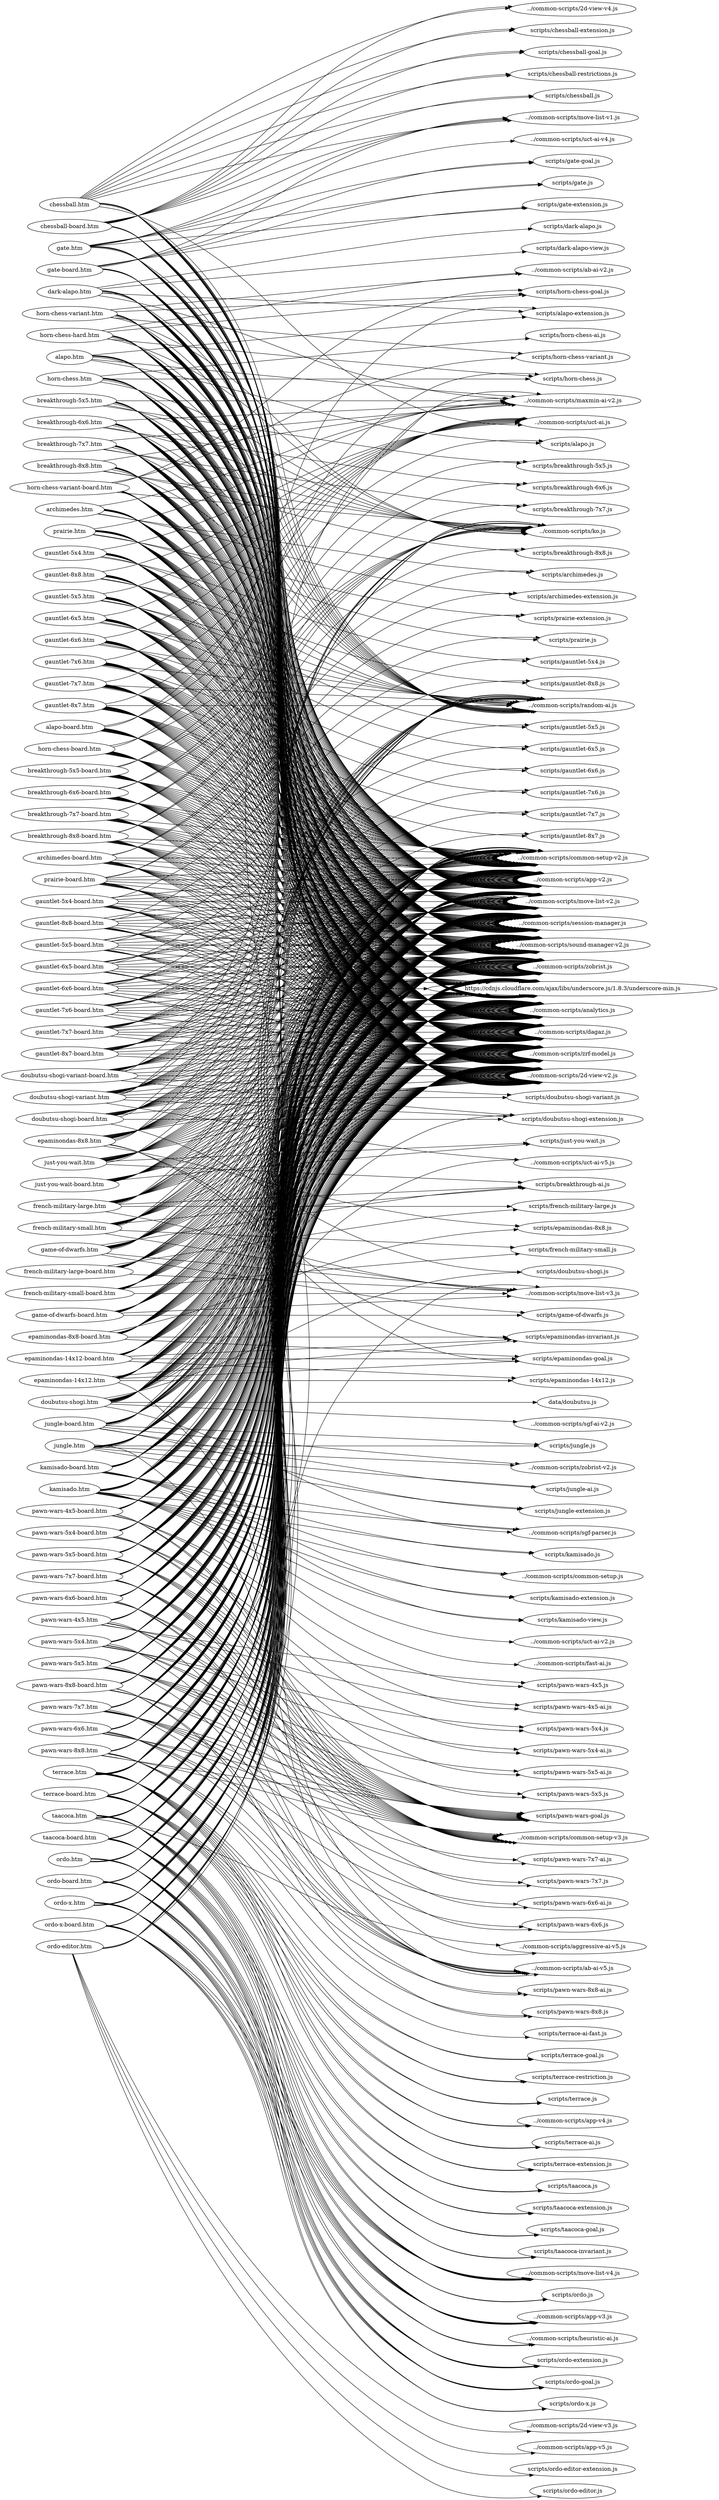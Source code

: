 digraph "graph" {
graph[ ranksep=10, rankdir = LR ];
  "alapo-board.htm" -> "../common-scripts/2d-view-v2.js";
  "alapo-board.htm" -> "../common-scripts/analytics.js";
  "alapo-board.htm" -> "../common-scripts/app-v2.js";
  "alapo-board.htm" -> "../common-scripts/common-setup-v2.js";
  "alapo-board.htm" -> "../common-scripts/dagaz.js";
  "alapo-board.htm" -> "../common-scripts/move-list-v2.js";
  "alapo-board.htm" -> "../common-scripts/session-manager.js";
  "alapo-board.htm" -> "../common-scripts/sound-manager-v2.js";
  "alapo-board.htm" -> "../common-scripts/zobrist.js";
  "alapo-board.htm" -> "../common-scripts/zrf-model.js";
  "alapo-board.htm" -> "https://cdnjs.cloudflare.com/ajax/libs/underscore.js/1.8.3/underscore-min.js";
  "alapo-board.htm" -> "scripts/alapo-extension.js";
  "alapo-board.htm" -> "scripts/alapo.js";
  "alapo.htm" -> "../common-scripts/2d-view-v2.js";
  "alapo.htm" -> "../common-scripts/analytics.js";
  "alapo.htm" -> "../common-scripts/app-v2.js";
  "alapo.htm" -> "../common-scripts/common-setup-v2.js";
  "alapo.htm" -> "../common-scripts/dagaz.js";
  "alapo.htm" -> "../common-scripts/maxmin-ai-v2.js";
  "alapo.htm" -> "../common-scripts/move-list-v2.js";
  "alapo.htm" -> "../common-scripts/random-ai.js";
  "alapo.htm" -> "../common-scripts/session-manager.js";
  "alapo.htm" -> "../common-scripts/sound-manager-v2.js";
  "alapo.htm" -> "../common-scripts/zobrist.js";
  "alapo.htm" -> "../common-scripts/zrf-model.js";
  "alapo.htm" -> "https://cdnjs.cloudflare.com/ajax/libs/underscore.js/1.8.3/underscore-min.js";
  "alapo.htm" -> "scripts/alapo-extension.js";
  "alapo.htm" -> "scripts/alapo.js";
  "archimedes-board.htm" -> "../common-scripts/2d-view-v2.js";
  "archimedes-board.htm" -> "../common-scripts/analytics.js";
  "archimedes-board.htm" -> "../common-scripts/app-v2.js";
  "archimedes-board.htm" -> "../common-scripts/common-setup-v2.js";
  "archimedes-board.htm" -> "../common-scripts/dagaz.js";
  "archimedes-board.htm" -> "../common-scripts/move-list-v2.js";
  "archimedes-board.htm" -> "../common-scripts/session-manager.js";
  "archimedes-board.htm" -> "../common-scripts/sound-manager-v2.js";
  "archimedes-board.htm" -> "../common-scripts/zobrist.js";
  "archimedes-board.htm" -> "../common-scripts/zrf-model.js";
  "archimedes-board.htm" -> "https://cdnjs.cloudflare.com/ajax/libs/underscore.js/1.8.3/underscore-min.js";
  "archimedes-board.htm" -> "scripts/archimedes-extension.js";
  "archimedes-board.htm" -> "scripts/archimedes.js";
  "archimedes.htm" -> "../common-scripts/2d-view-v2.js";
  "archimedes.htm" -> "../common-scripts/analytics.js";
  "archimedes.htm" -> "../common-scripts/app-v2.js";
  "archimedes.htm" -> "../common-scripts/common-setup-v2.js";
  "archimedes.htm" -> "../common-scripts/dagaz.js";
  "archimedes.htm" -> "../common-scripts/maxmin-ai-v2.js";
  "archimedes.htm" -> "../common-scripts/move-list-v2.js";
  "archimedes.htm" -> "../common-scripts/session-manager.js";
  "archimedes.htm" -> "../common-scripts/sound-manager-v2.js";
  "archimedes.htm" -> "../common-scripts/zobrist.js";
  "archimedes.htm" -> "../common-scripts/zrf-model.js";
  "archimedes.htm" -> "https://cdnjs.cloudflare.com/ajax/libs/underscore.js/1.8.3/underscore-min.js";
  "archimedes.htm" -> "scripts/archimedes-extension.js";
  "archimedes.htm" -> "scripts/archimedes.js";
  "breakthrough-5x5-board.htm" -> "../common-scripts/2d-view-v2.js";
  "breakthrough-5x5-board.htm" -> "../common-scripts/analytics.js";
  "breakthrough-5x5-board.htm" -> "../common-scripts/app-v2.js";
  "breakthrough-5x5-board.htm" -> "../common-scripts/common-setup-v2.js";
  "breakthrough-5x5-board.htm" -> "../common-scripts/dagaz.js";
  "breakthrough-5x5-board.htm" -> "../common-scripts/ko.js";
  "breakthrough-5x5-board.htm" -> "../common-scripts/move-list-v2.js";
  "breakthrough-5x5-board.htm" -> "../common-scripts/session-manager.js";
  "breakthrough-5x5-board.htm" -> "../common-scripts/sound-manager-v2.js";
  "breakthrough-5x5-board.htm" -> "../common-scripts/zobrist.js";
  "breakthrough-5x5-board.htm" -> "../common-scripts/zrf-model.js";
  "breakthrough-5x5-board.htm" -> "https://cdnjs.cloudflare.com/ajax/libs/underscore.js/1.8.3/underscore-min.js";
  "breakthrough-5x5-board.htm" -> "scripts/breakthrough-5x5.js";
  "breakthrough-5x5.htm" -> "../common-scripts/2d-view-v2.js";
  "breakthrough-5x5.htm" -> "../common-scripts/analytics.js";
  "breakthrough-5x5.htm" -> "../common-scripts/app-v2.js";
  "breakthrough-5x5.htm" -> "../common-scripts/common-setup-v2.js";
  "breakthrough-5x5.htm" -> "../common-scripts/dagaz.js";
  "breakthrough-5x5.htm" -> "../common-scripts/ko.js";
  "breakthrough-5x5.htm" -> "../common-scripts/maxmin-ai-v2.js";
  "breakthrough-5x5.htm" -> "../common-scripts/move-list-v2.js";
  "breakthrough-5x5.htm" -> "../common-scripts/random-ai.js";
  "breakthrough-5x5.htm" -> "../common-scripts/session-manager.js";
  "breakthrough-5x5.htm" -> "../common-scripts/sound-manager-v2.js";
  "breakthrough-5x5.htm" -> "../common-scripts/zobrist.js";
  "breakthrough-5x5.htm" -> "../common-scripts/zrf-model.js";
  "breakthrough-5x5.htm" -> "https://cdnjs.cloudflare.com/ajax/libs/underscore.js/1.8.3/underscore-min.js";
  "breakthrough-5x5.htm" -> "scripts/breakthrough-5x5.js";
  "breakthrough-6x6-board.htm" -> "../common-scripts/2d-view-v2.js";
  "breakthrough-6x6-board.htm" -> "../common-scripts/analytics.js";
  "breakthrough-6x6-board.htm" -> "../common-scripts/app-v2.js";
  "breakthrough-6x6-board.htm" -> "../common-scripts/common-setup-v2.js";
  "breakthrough-6x6-board.htm" -> "../common-scripts/dagaz.js";
  "breakthrough-6x6-board.htm" -> "../common-scripts/ko.js";
  "breakthrough-6x6-board.htm" -> "../common-scripts/move-list-v2.js";
  "breakthrough-6x6-board.htm" -> "../common-scripts/session-manager.js";
  "breakthrough-6x6-board.htm" -> "../common-scripts/sound-manager-v2.js";
  "breakthrough-6x6-board.htm" -> "../common-scripts/zobrist.js";
  "breakthrough-6x6-board.htm" -> "../common-scripts/zrf-model.js";
  "breakthrough-6x6-board.htm" -> "https://cdnjs.cloudflare.com/ajax/libs/underscore.js/1.8.3/underscore-min.js";
  "breakthrough-6x6-board.htm" -> "scripts/breakthrough-6x6.js";
  "breakthrough-6x6.htm" -> "../common-scripts/2d-view-v2.js";
  "breakthrough-6x6.htm" -> "../common-scripts/analytics.js";
  "breakthrough-6x6.htm" -> "../common-scripts/app-v2.js";
  "breakthrough-6x6.htm" -> "../common-scripts/common-setup-v2.js";
  "breakthrough-6x6.htm" -> "../common-scripts/dagaz.js";
  "breakthrough-6x6.htm" -> "../common-scripts/ko.js";
  "breakthrough-6x6.htm" -> "../common-scripts/maxmin-ai-v2.js";
  "breakthrough-6x6.htm" -> "../common-scripts/move-list-v2.js";
  "breakthrough-6x6.htm" -> "../common-scripts/random-ai.js";
  "breakthrough-6x6.htm" -> "../common-scripts/session-manager.js";
  "breakthrough-6x6.htm" -> "../common-scripts/sound-manager-v2.js";
  "breakthrough-6x6.htm" -> "../common-scripts/zobrist.js";
  "breakthrough-6x6.htm" -> "../common-scripts/zrf-model.js";
  "breakthrough-6x6.htm" -> "https://cdnjs.cloudflare.com/ajax/libs/underscore.js/1.8.3/underscore-min.js";
  "breakthrough-6x6.htm" -> "scripts/breakthrough-6x6.js";
  "breakthrough-7x7-board.htm" -> "../common-scripts/2d-view-v2.js";
  "breakthrough-7x7-board.htm" -> "../common-scripts/analytics.js";
  "breakthrough-7x7-board.htm" -> "../common-scripts/app-v2.js";
  "breakthrough-7x7-board.htm" -> "../common-scripts/common-setup-v2.js";
  "breakthrough-7x7-board.htm" -> "../common-scripts/dagaz.js";
  "breakthrough-7x7-board.htm" -> "../common-scripts/ko.js";
  "breakthrough-7x7-board.htm" -> "../common-scripts/move-list-v2.js";
  "breakthrough-7x7-board.htm" -> "../common-scripts/session-manager.js";
  "breakthrough-7x7-board.htm" -> "../common-scripts/sound-manager-v2.js";
  "breakthrough-7x7-board.htm" -> "../common-scripts/zobrist.js";
  "breakthrough-7x7-board.htm" -> "../common-scripts/zrf-model.js";
  "breakthrough-7x7-board.htm" -> "https://cdnjs.cloudflare.com/ajax/libs/underscore.js/1.8.3/underscore-min.js";
  "breakthrough-7x7-board.htm" -> "scripts/breakthrough-7x7.js";
  "breakthrough-7x7.htm" -> "../common-scripts/2d-view-v2.js";
  "breakthrough-7x7.htm" -> "../common-scripts/analytics.js";
  "breakthrough-7x7.htm" -> "../common-scripts/app-v2.js";
  "breakthrough-7x7.htm" -> "../common-scripts/common-setup-v2.js";
  "breakthrough-7x7.htm" -> "../common-scripts/dagaz.js";
  "breakthrough-7x7.htm" -> "../common-scripts/ko.js";
  "breakthrough-7x7.htm" -> "../common-scripts/maxmin-ai-v2.js";
  "breakthrough-7x7.htm" -> "../common-scripts/move-list-v2.js";
  "breakthrough-7x7.htm" -> "../common-scripts/random-ai.js";
  "breakthrough-7x7.htm" -> "../common-scripts/session-manager.js";
  "breakthrough-7x7.htm" -> "../common-scripts/sound-manager-v2.js";
  "breakthrough-7x7.htm" -> "../common-scripts/zobrist.js";
  "breakthrough-7x7.htm" -> "../common-scripts/zrf-model.js";
  "breakthrough-7x7.htm" -> "https://cdnjs.cloudflare.com/ajax/libs/underscore.js/1.8.3/underscore-min.js";
  "breakthrough-7x7.htm" -> "scripts/breakthrough-7x7.js";
  "breakthrough-8x8-board.htm" -> "../common-scripts/2d-view-v2.js";
  "breakthrough-8x8-board.htm" -> "../common-scripts/analytics.js";
  "breakthrough-8x8-board.htm" -> "../common-scripts/app-v2.js";
  "breakthrough-8x8-board.htm" -> "../common-scripts/common-setup-v2.js";
  "breakthrough-8x8-board.htm" -> "../common-scripts/dagaz.js";
  "breakthrough-8x8-board.htm" -> "../common-scripts/ko.js";
  "breakthrough-8x8-board.htm" -> "../common-scripts/move-list-v2.js";
  "breakthrough-8x8-board.htm" -> "../common-scripts/session-manager.js";
  "breakthrough-8x8-board.htm" -> "../common-scripts/sound-manager-v2.js";
  "breakthrough-8x8-board.htm" -> "../common-scripts/zobrist.js";
  "breakthrough-8x8-board.htm" -> "../common-scripts/zrf-model.js";
  "breakthrough-8x8-board.htm" -> "https://cdnjs.cloudflare.com/ajax/libs/underscore.js/1.8.3/underscore-min.js";
  "breakthrough-8x8-board.htm" -> "scripts/breakthrough-8x8.js";
  "breakthrough-8x8.htm" -> "../common-scripts/2d-view-v2.js";
  "breakthrough-8x8.htm" -> "../common-scripts/analytics.js";
  "breakthrough-8x8.htm" -> "../common-scripts/app-v2.js";
  "breakthrough-8x8.htm" -> "../common-scripts/common-setup-v2.js";
  "breakthrough-8x8.htm" -> "../common-scripts/dagaz.js";
  "breakthrough-8x8.htm" -> "../common-scripts/ko.js";
  "breakthrough-8x8.htm" -> "../common-scripts/maxmin-ai-v2.js";
  "breakthrough-8x8.htm" -> "../common-scripts/move-list-v2.js";
  "breakthrough-8x8.htm" -> "../common-scripts/random-ai.js";
  "breakthrough-8x8.htm" -> "../common-scripts/session-manager.js";
  "breakthrough-8x8.htm" -> "../common-scripts/sound-manager-v2.js";
  "breakthrough-8x8.htm" -> "../common-scripts/zobrist.js";
  "breakthrough-8x8.htm" -> "../common-scripts/zrf-model.js";
  "breakthrough-8x8.htm" -> "https://cdnjs.cloudflare.com/ajax/libs/underscore.js/1.8.3/underscore-min.js";
  "breakthrough-8x8.htm" -> "scripts/breakthrough-8x8.js";
  "chessball-board.htm" -> "../common-scripts/2d-view-v4.js";
  "chessball-board.htm" -> "../common-scripts/analytics.js";
  "chessball-board.htm" -> "../common-scripts/app-v2.js";
  "chessball-board.htm" -> "../common-scripts/common-setup-v2.js";
  "chessball-board.htm" -> "../common-scripts/dagaz.js";
  "chessball-board.htm" -> "../common-scripts/move-list-v1.js";
  "chessball-board.htm" -> "../common-scripts/session-manager.js";
  "chessball-board.htm" -> "../common-scripts/sound-manager-v2.js";
  "chessball-board.htm" -> "../common-scripts/zobrist.js";
  "chessball-board.htm" -> "../common-scripts/zrf-model.js";
  "chessball-board.htm" -> "https://cdnjs.cloudflare.com/ajax/libs/underscore.js/1.8.3/underscore-min.js";
  "chessball-board.htm" -> "scripts/chessball-extension.js";
  "chessball-board.htm" -> "scripts/chessball-goal.js";
  "chessball-board.htm" -> "scripts/chessball-restrictions.js";
  "chessball-board.htm" -> "scripts/chessball.js";
  "chessball.htm" -> "../common-scripts/2d-view-v4.js";
  "chessball.htm" -> "../common-scripts/analytics.js";
  "chessball.htm" -> "../common-scripts/app-v2.js";
  "chessball.htm" -> "../common-scripts/common-setup-v2.js";
  "chessball.htm" -> "../common-scripts/dagaz.js";
  "chessball.htm" -> "../common-scripts/move-list-v1.js";
  "chessball.htm" -> "../common-scripts/random-ai.js";
  "chessball.htm" -> "../common-scripts/session-manager.js";
  "chessball.htm" -> "../common-scripts/sound-manager-v2.js";
  "chessball.htm" -> "../common-scripts/uct-ai.js";
  "chessball.htm" -> "../common-scripts/zobrist.js";
  "chessball.htm" -> "../common-scripts/zrf-model.js";
  "chessball.htm" -> "https://cdnjs.cloudflare.com/ajax/libs/underscore.js/1.8.3/underscore-min.js";
  "chessball.htm" -> "scripts/chessball-extension.js";
  "chessball.htm" -> "scripts/chessball-goal.js";
  "chessball.htm" -> "scripts/chessball-restrictions.js";
  "chessball.htm" -> "scripts/chessball.js";
  "dark-alapo.htm" -> "../common-scripts/2d-view-v2.js";
  "dark-alapo.htm" -> "../common-scripts/analytics.js";
  "dark-alapo.htm" -> "../common-scripts/app-v2.js";
  "dark-alapo.htm" -> "../common-scripts/common-setup-v2.js";
  "dark-alapo.htm" -> "../common-scripts/dagaz.js";
  "dark-alapo.htm" -> "../common-scripts/maxmin-ai-v2.js";
  "dark-alapo.htm" -> "../common-scripts/move-list-v2.js";
  "dark-alapo.htm" -> "../common-scripts/random-ai.js";
  "dark-alapo.htm" -> "../common-scripts/session-manager.js";
  "dark-alapo.htm" -> "../common-scripts/sound-manager-v2.js";
  "dark-alapo.htm" -> "../common-scripts/zobrist.js";
  "dark-alapo.htm" -> "../common-scripts/zrf-model.js";
  "dark-alapo.htm" -> "https://cdnjs.cloudflare.com/ajax/libs/underscore.js/1.8.3/underscore-min.js";
  "dark-alapo.htm" -> "scripts/alapo-extension.js";
  "dark-alapo.htm" -> "scripts/dark-alapo-view.js";
  "dark-alapo.htm" -> "scripts/dark-alapo.js";
  "doubutsu-shogi-board.htm" -> "../common-scripts/2d-view-v2.js";
  "doubutsu-shogi-board.htm" -> "../common-scripts/analytics.js";
  "doubutsu-shogi-board.htm" -> "../common-scripts/app-v2.js";
  "doubutsu-shogi-board.htm" -> "../common-scripts/common-setup-v2.js";
  "doubutsu-shogi-board.htm" -> "../common-scripts/dagaz.js";
  "doubutsu-shogi-board.htm" -> "../common-scripts/ko.js";
  "doubutsu-shogi-board.htm" -> "../common-scripts/move-list-v2.js";
  "doubutsu-shogi-board.htm" -> "../common-scripts/session-manager.js";
  "doubutsu-shogi-board.htm" -> "../common-scripts/sound-manager-v2.js";
  "doubutsu-shogi-board.htm" -> "../common-scripts/zobrist.js";
  "doubutsu-shogi-board.htm" -> "../common-scripts/zrf-model.js";
  "doubutsu-shogi-board.htm" -> "https://cdnjs.cloudflare.com/ajax/libs/underscore.js/1.8.3/underscore-min.js";
  "doubutsu-shogi-board.htm" -> "scripts/doubutsu-shogi-extension.js";
  "doubutsu-shogi-board.htm" -> "scripts/doubutsu-shogi.js";
  "doubutsu-shogi-variant-board.htm" -> "../common-scripts/2d-view-v2.js";
  "doubutsu-shogi-variant-board.htm" -> "../common-scripts/analytics.js";
  "doubutsu-shogi-variant-board.htm" -> "../common-scripts/app-v2.js";
  "doubutsu-shogi-variant-board.htm" -> "../common-scripts/common-setup-v2.js";
  "doubutsu-shogi-variant-board.htm" -> "../common-scripts/dagaz.js";
  "doubutsu-shogi-variant-board.htm" -> "../common-scripts/ko.js";
  "doubutsu-shogi-variant-board.htm" -> "../common-scripts/move-list-v2.js";
  "doubutsu-shogi-variant-board.htm" -> "../common-scripts/session-manager.js";
  "doubutsu-shogi-variant-board.htm" -> "../common-scripts/sound-manager-v2.js";
  "doubutsu-shogi-variant-board.htm" -> "../common-scripts/zobrist.js";
  "doubutsu-shogi-variant-board.htm" -> "../common-scripts/zrf-model.js";
  "doubutsu-shogi-variant-board.htm" -> "https://cdnjs.cloudflare.com/ajax/libs/underscore.js/1.8.3/underscore-min.js";
  "doubutsu-shogi-variant-board.htm" -> "scripts/doubutsu-shogi-extension.js";
  "doubutsu-shogi-variant-board.htm" -> "scripts/doubutsu-shogi-variant.js";
  "doubutsu-shogi-variant.htm" -> "../common-scripts/2d-view-v2.js";
  "doubutsu-shogi-variant.htm" -> "../common-scripts/analytics.js";
  "doubutsu-shogi-variant.htm" -> "../common-scripts/app-v2.js";
  "doubutsu-shogi-variant.htm" -> "../common-scripts/common-setup-v2.js";
  "doubutsu-shogi-variant.htm" -> "../common-scripts/dagaz.js";
  "doubutsu-shogi-variant.htm" -> "../common-scripts/ko.js";
  "doubutsu-shogi-variant.htm" -> "../common-scripts/move-list-v2.js";
  "doubutsu-shogi-variant.htm" -> "../common-scripts/random-ai.js";
  "doubutsu-shogi-variant.htm" -> "../common-scripts/session-manager.js";
  "doubutsu-shogi-variant.htm" -> "../common-scripts/sound-manager-v2.js";
  "doubutsu-shogi-variant.htm" -> "../common-scripts/uct-ai-v5.js";
  "doubutsu-shogi-variant.htm" -> "../common-scripts/zobrist.js";
  "doubutsu-shogi-variant.htm" -> "../common-scripts/zrf-model.js";
  "doubutsu-shogi-variant.htm" -> "https://cdnjs.cloudflare.com/ajax/libs/underscore.js/1.8.3/underscore-min.js";
  "doubutsu-shogi-variant.htm" -> "scripts/doubutsu-shogi-extension.js";
  "doubutsu-shogi-variant.htm" -> "scripts/doubutsu-shogi-variant.js";
  "doubutsu-shogi.htm" -> "../common-scripts/2d-view-v2.js";
  "doubutsu-shogi.htm" -> "../common-scripts/analytics.js";
  "doubutsu-shogi.htm" -> "../common-scripts/app-v2.js";
  "doubutsu-shogi.htm" -> "../common-scripts/common-setup-v2.js";
  "doubutsu-shogi.htm" -> "../common-scripts/dagaz.js";
  "doubutsu-shogi.htm" -> "../common-scripts/ko.js";
  "doubutsu-shogi.htm" -> "../common-scripts/move-list-v2.js";
  "doubutsu-shogi.htm" -> "../common-scripts/random-ai.js";
  "doubutsu-shogi.htm" -> "../common-scripts/session-manager.js";
  "doubutsu-shogi.htm" -> "../common-scripts/sgf-ai-v2.js";
  "doubutsu-shogi.htm" -> "../common-scripts/sgf-parser.js";
  "doubutsu-shogi.htm" -> "../common-scripts/sound-manager-v2.js";
  "doubutsu-shogi.htm" -> "../common-scripts/uct-ai-v5.js";
  "doubutsu-shogi.htm" -> "../common-scripts/zobrist.js";
  "doubutsu-shogi.htm" -> "../common-scripts/zrf-model.js";
  "doubutsu-shogi.htm" -> "data/doubutsu.js";
  "doubutsu-shogi.htm" -> "https://cdnjs.cloudflare.com/ajax/libs/underscore.js/1.8.3/underscore-min.js";
  "doubutsu-shogi.htm" -> "scripts/doubutsu-shogi-extension.js";
  "doubutsu-shogi.htm" -> "scripts/doubutsu-shogi.js";
  "epaminondas-14x12-board.htm" -> "../common-scripts/2d-view-v2.js";
  "epaminondas-14x12-board.htm" -> "../common-scripts/analytics.js";
  "epaminondas-14x12-board.htm" -> "../common-scripts/app-v2.js";
  "epaminondas-14x12-board.htm" -> "../common-scripts/common-setup-v2.js";
  "epaminondas-14x12-board.htm" -> "../common-scripts/dagaz.js";
  "epaminondas-14x12-board.htm" -> "../common-scripts/move-list-v2.js";
  "epaminondas-14x12-board.htm" -> "../common-scripts/session-manager.js";
  "epaminondas-14x12-board.htm" -> "../common-scripts/sound-manager-v2.js";
  "epaminondas-14x12-board.htm" -> "../common-scripts/zobrist.js";
  "epaminondas-14x12-board.htm" -> "../common-scripts/zrf-model.js";
  "epaminondas-14x12-board.htm" -> "https://cdnjs.cloudflare.com/ajax/libs/underscore.js/1.8.3/underscore-min.js";
  "epaminondas-14x12-board.htm" -> "scripts/epaminondas-14x12.js";
  "epaminondas-14x12-board.htm" -> "scripts/epaminondas-goal.js";
  "epaminondas-14x12-board.htm" -> "scripts/epaminondas-invariant.js";
  "epaminondas-14x12.htm" -> "../common-scripts/2d-view-v2.js";
  "epaminondas-14x12.htm" -> "../common-scripts/aggressive-ai-v5.js";
  "epaminondas-14x12.htm" -> "../common-scripts/analytics.js";
  "epaminondas-14x12.htm" -> "../common-scripts/app-v2.js";
  "epaminondas-14x12.htm" -> "../common-scripts/common-setup-v2.js";
  "epaminondas-14x12.htm" -> "../common-scripts/dagaz.js";
  "epaminondas-14x12.htm" -> "../common-scripts/move-list-v2.js";
  "epaminondas-14x12.htm" -> "../common-scripts/random-ai.js";
  "epaminondas-14x12.htm" -> "../common-scripts/session-manager.js";
  "epaminondas-14x12.htm" -> "../common-scripts/sound-manager-v2.js";
  "epaminondas-14x12.htm" -> "../common-scripts/zobrist.js";
  "epaminondas-14x12.htm" -> "../common-scripts/zrf-model.js";
  "epaminondas-14x12.htm" -> "https://cdnjs.cloudflare.com/ajax/libs/underscore.js/1.8.3/underscore-min.js";
  "epaminondas-14x12.htm" -> "scripts/epaminondas-14x12.js";
  "epaminondas-14x12.htm" -> "scripts/epaminondas-goal.js";
  "epaminondas-14x12.htm" -> "scripts/epaminondas-invariant.js";
  "epaminondas-8x8-board.htm" -> "../common-scripts/2d-view-v2.js";
  "epaminondas-8x8-board.htm" -> "../common-scripts/analytics.js";
  "epaminondas-8x8-board.htm" -> "../common-scripts/app-v2.js";
  "epaminondas-8x8-board.htm" -> "../common-scripts/common-setup-v2.js";
  "epaminondas-8x8-board.htm" -> "../common-scripts/dagaz.js";
  "epaminondas-8x8-board.htm" -> "../common-scripts/move-list-v2.js";
  "epaminondas-8x8-board.htm" -> "../common-scripts/session-manager.js";
  "epaminondas-8x8-board.htm" -> "../common-scripts/sound-manager-v2.js";
  "epaminondas-8x8-board.htm" -> "../common-scripts/zobrist.js";
  "epaminondas-8x8-board.htm" -> "../common-scripts/zrf-model.js";
  "epaminondas-8x8-board.htm" -> "https://cdnjs.cloudflare.com/ajax/libs/underscore.js/1.8.3/underscore-min.js";
  "epaminondas-8x8-board.htm" -> "scripts/epaminondas-8x8.js";
  "epaminondas-8x8-board.htm" -> "scripts/epaminondas-goal.js";
  "epaminondas-8x8-board.htm" -> "scripts/epaminondas-invariant.js";
  "epaminondas-8x8.htm" -> "../common-scripts/2d-view-v2.js";
  "epaminondas-8x8.htm" -> "../common-scripts/analytics.js";
  "epaminondas-8x8.htm" -> "../common-scripts/app-v2.js";
  "epaminondas-8x8.htm" -> "../common-scripts/common-setup-v2.js";
  "epaminondas-8x8.htm" -> "../common-scripts/dagaz.js";
  "epaminondas-8x8.htm" -> "../common-scripts/maxmin-ai-v2.js";
  "epaminondas-8x8.htm" -> "../common-scripts/move-list-v2.js";
  "epaminondas-8x8.htm" -> "../common-scripts/random-ai.js";
  "epaminondas-8x8.htm" -> "../common-scripts/session-manager.js";
  "epaminondas-8x8.htm" -> "../common-scripts/sound-manager-v2.js";
  "epaminondas-8x8.htm" -> "../common-scripts/zobrist.js";
  "epaminondas-8x8.htm" -> "../common-scripts/zrf-model.js";
  "epaminondas-8x8.htm" -> "https://cdnjs.cloudflare.com/ajax/libs/underscore.js/1.8.3/underscore-min.js";
  "epaminondas-8x8.htm" -> "scripts/epaminondas-8x8.js";
  "epaminondas-8x8.htm" -> "scripts/epaminondas-goal.js";
  "epaminondas-8x8.htm" -> "scripts/epaminondas-invariant.js";
  "french-military-large-board.htm" -> "../common-scripts/2d-view-v2.js";
  "french-military-large-board.htm" -> "../common-scripts/analytics.js";
  "french-military-large-board.htm" -> "../common-scripts/app-v2.js";
  "french-military-large-board.htm" -> "../common-scripts/common-setup-v2.js";
  "french-military-large-board.htm" -> "../common-scripts/dagaz.js";
  "french-military-large-board.htm" -> "../common-scripts/move-list-v3.js";
  "french-military-large-board.htm" -> "../common-scripts/session-manager.js";
  "french-military-large-board.htm" -> "../common-scripts/sound-manager-v2.js";
  "french-military-large-board.htm" -> "../common-scripts/zobrist.js";
  "french-military-large-board.htm" -> "../common-scripts/zrf-model.js";
  "french-military-large-board.htm" -> "https://cdnjs.cloudflare.com/ajax/libs/underscore.js/1.8.3/underscore-min.js";
  "french-military-large-board.htm" -> "scripts/french-military-large.js";
  "french-military-large.htm" -> "../common-scripts/2d-view-v2.js";
  "french-military-large.htm" -> "../common-scripts/analytics.js";
  "french-military-large.htm" -> "../common-scripts/app-v2.js";
  "french-military-large.htm" -> "../common-scripts/common-setup-v2.js";
  "french-military-large.htm" -> "../common-scripts/dagaz.js";
  "french-military-large.htm" -> "../common-scripts/move-list-v3.js";
  "french-military-large.htm" -> "../common-scripts/random-ai.js";
  "french-military-large.htm" -> "../common-scripts/session-manager.js";
  "french-military-large.htm" -> "../common-scripts/sound-manager-v2.js";
  "french-military-large.htm" -> "../common-scripts/zobrist.js";
  "french-military-large.htm" -> "../common-scripts/zrf-model.js";
  "french-military-large.htm" -> "https://cdnjs.cloudflare.com/ajax/libs/underscore.js/1.8.3/underscore-min.js";
  "french-military-large.htm" -> "scripts/breakthrough-ai.js";
  "french-military-large.htm" -> "scripts/french-military-large.js";
  "french-military-small-board.htm" -> "../common-scripts/2d-view-v2.js";
  "french-military-small-board.htm" -> "../common-scripts/analytics.js";
  "french-military-small-board.htm" -> "../common-scripts/app-v2.js";
  "french-military-small-board.htm" -> "../common-scripts/common-setup-v2.js";
  "french-military-small-board.htm" -> "../common-scripts/dagaz.js";
  "french-military-small-board.htm" -> "../common-scripts/move-list-v3.js";
  "french-military-small-board.htm" -> "../common-scripts/session-manager.js";
  "french-military-small-board.htm" -> "../common-scripts/sound-manager-v2.js";
  "french-military-small-board.htm" -> "../common-scripts/zobrist.js";
  "french-military-small-board.htm" -> "../common-scripts/zrf-model.js";
  "french-military-small-board.htm" -> "https://cdnjs.cloudflare.com/ajax/libs/underscore.js/1.8.3/underscore-min.js";
  "french-military-small-board.htm" -> "scripts/french-military-small.js";
  "french-military-small.htm" -> "../common-scripts/2d-view-v2.js";
  "french-military-small.htm" -> "../common-scripts/analytics.js";
  "french-military-small.htm" -> "../common-scripts/app-v2.js";
  "french-military-small.htm" -> "../common-scripts/common-setup-v2.js";
  "french-military-small.htm" -> "../common-scripts/dagaz.js";
  "french-military-small.htm" -> "../common-scripts/move-list-v3.js";
  "french-military-small.htm" -> "../common-scripts/random-ai.js";
  "french-military-small.htm" -> "../common-scripts/session-manager.js";
  "french-military-small.htm" -> "../common-scripts/sound-manager-v2.js";
  "french-military-small.htm" -> "../common-scripts/zobrist.js";
  "french-military-small.htm" -> "../common-scripts/zrf-model.js";
  "french-military-small.htm" -> "https://cdnjs.cloudflare.com/ajax/libs/underscore.js/1.8.3/underscore-min.js";
  "french-military-small.htm" -> "scripts/breakthrough-ai.js";
  "french-military-small.htm" -> "scripts/french-military-small.js";
  "game-of-dwarfs-board.htm" -> "../common-scripts/2d-view-v2.js";
  "game-of-dwarfs-board.htm" -> "../common-scripts/analytics.js";
  "game-of-dwarfs-board.htm" -> "../common-scripts/app-v2.js";
  "game-of-dwarfs-board.htm" -> "../common-scripts/common-setup-v2.js";
  "game-of-dwarfs-board.htm" -> "../common-scripts/dagaz.js";
  "game-of-dwarfs-board.htm" -> "../common-scripts/move-list-v3.js";
  "game-of-dwarfs-board.htm" -> "../common-scripts/session-manager.js";
  "game-of-dwarfs-board.htm" -> "../common-scripts/sound-manager-v2.js";
  "game-of-dwarfs-board.htm" -> "../common-scripts/zobrist.js";
  "game-of-dwarfs-board.htm" -> "../common-scripts/zrf-model.js";
  "game-of-dwarfs-board.htm" -> "https://cdnjs.cloudflare.com/ajax/libs/underscore.js/1.8.3/underscore-min.js";
  "game-of-dwarfs-board.htm" -> "scripts/game-of-dwarfs.js";
  "game-of-dwarfs.htm" -> "../common-scripts/2d-view-v2.js";
  "game-of-dwarfs.htm" -> "../common-scripts/analytics.js";
  "game-of-dwarfs.htm" -> "../common-scripts/app-v2.js";
  "game-of-dwarfs.htm" -> "../common-scripts/common-setup-v2.js";
  "game-of-dwarfs.htm" -> "../common-scripts/dagaz.js";
  "game-of-dwarfs.htm" -> "../common-scripts/move-list-v3.js";
  "game-of-dwarfs.htm" -> "../common-scripts/random-ai.js";
  "game-of-dwarfs.htm" -> "../common-scripts/session-manager.js";
  "game-of-dwarfs.htm" -> "../common-scripts/sound-manager-v2.js";
  "game-of-dwarfs.htm" -> "../common-scripts/zobrist.js";
  "game-of-dwarfs.htm" -> "../common-scripts/zrf-model.js";
  "game-of-dwarfs.htm" -> "https://cdnjs.cloudflare.com/ajax/libs/underscore.js/1.8.3/underscore-min.js";
  "game-of-dwarfs.htm" -> "scripts/breakthrough-ai.js";
  "game-of-dwarfs.htm" -> "scripts/game-of-dwarfs.js";
  "gate-board.htm" -> "../common-scripts/2d-view-v2.js";
  "gate-board.htm" -> "../common-scripts/analytics.js";
  "gate-board.htm" -> "../common-scripts/app-v2.js";
  "gate-board.htm" -> "../common-scripts/common-setup-v2.js";
  "gate-board.htm" -> "../common-scripts/dagaz.js";
  "gate-board.htm" -> "../common-scripts/move-list-v1.js";
  "gate-board.htm" -> "../common-scripts/session-manager.js";
  "gate-board.htm" -> "../common-scripts/sound-manager-v2.js";
  "gate-board.htm" -> "../common-scripts/zobrist.js";
  "gate-board.htm" -> "../common-scripts/zrf-model.js";
  "gate-board.htm" -> "https://cdnjs.cloudflare.com/ajax/libs/underscore.js/1.8.3/underscore-min.js";
  "gate-board.htm" -> "scripts/gate-extension.js";
  "gate-board.htm" -> "scripts/gate-goal.js";
  "gate-board.htm" -> "scripts/gate.js";
  "gate.htm" -> "../common-scripts/2d-view-v2.js";
  "gate.htm" -> "../common-scripts/analytics.js";
  "gate.htm" -> "../common-scripts/app-v2.js";
  "gate.htm" -> "../common-scripts/common-setup-v2.js";
  "gate.htm" -> "../common-scripts/dagaz.js";
  "gate.htm" -> "../common-scripts/move-list-v1.js";
  "gate.htm" -> "../common-scripts/random-ai.js";
  "gate.htm" -> "../common-scripts/session-manager.js";
  "gate.htm" -> "../common-scripts/sound-manager-v2.js";
  "gate.htm" -> "../common-scripts/uct-ai-v4.js";
  "gate.htm" -> "../common-scripts/zobrist.js";
  "gate.htm" -> "../common-scripts/zrf-model.js";
  "gate.htm" -> "https://cdnjs.cloudflare.com/ajax/libs/underscore.js/1.8.3/underscore-min.js";
  "gate.htm" -> "scripts/gate-extension.js";
  "gate.htm" -> "scripts/gate-goal.js";
  "gate.htm" -> "scripts/gate.js";
  "gauntlet-5x4-board.htm" -> "../common-scripts/2d-view-v2.js";
  "gauntlet-5x4-board.htm" -> "../common-scripts/analytics.js";
  "gauntlet-5x4-board.htm" -> "../common-scripts/app-v2.js";
  "gauntlet-5x4-board.htm" -> "../common-scripts/common-setup-v2.js";
  "gauntlet-5x4-board.htm" -> "../common-scripts/dagaz.js";
  "gauntlet-5x4-board.htm" -> "../common-scripts/move-list-v2.js";
  "gauntlet-5x4-board.htm" -> "../common-scripts/session-manager.js";
  "gauntlet-5x4-board.htm" -> "../common-scripts/sound-manager-v2.js";
  "gauntlet-5x4-board.htm" -> "../common-scripts/zobrist.js";
  "gauntlet-5x4-board.htm" -> "../common-scripts/zrf-model.js";
  "gauntlet-5x4-board.htm" -> "https://cdnjs.cloudflare.com/ajax/libs/underscore.js/1.8.3/underscore-min.js";
  "gauntlet-5x4-board.htm" -> "scripts/gauntlet-5x4.js";
  "gauntlet-5x4.htm" -> "../common-scripts/2d-view-v2.js";
  "gauntlet-5x4.htm" -> "../common-scripts/analytics.js";
  "gauntlet-5x4.htm" -> "../common-scripts/app-v2.js";
  "gauntlet-5x4.htm" -> "../common-scripts/common-setup-v2.js";
  "gauntlet-5x4.htm" -> "../common-scripts/dagaz.js";
  "gauntlet-5x4.htm" -> "../common-scripts/move-list-v2.js";
  "gauntlet-5x4.htm" -> "../common-scripts/random-ai.js";
  "gauntlet-5x4.htm" -> "../common-scripts/session-manager.js";
  "gauntlet-5x4.htm" -> "../common-scripts/sound-manager-v2.js";
  "gauntlet-5x4.htm" -> "../common-scripts/uct-ai.js";
  "gauntlet-5x4.htm" -> "../common-scripts/zobrist.js";
  "gauntlet-5x4.htm" -> "../common-scripts/zrf-model.js";
  "gauntlet-5x4.htm" -> "https://cdnjs.cloudflare.com/ajax/libs/underscore.js/1.8.3/underscore-min.js";
  "gauntlet-5x4.htm" -> "scripts/gauntlet-5x4.js";
  "gauntlet-5x5-board.htm" -> "../common-scripts/2d-view-v2.js";
  "gauntlet-5x5-board.htm" -> "../common-scripts/analytics.js";
  "gauntlet-5x5-board.htm" -> "../common-scripts/app-v2.js";
  "gauntlet-5x5-board.htm" -> "../common-scripts/common-setup-v2.js";
  "gauntlet-5x5-board.htm" -> "../common-scripts/dagaz.js";
  "gauntlet-5x5-board.htm" -> "../common-scripts/move-list-v2.js";
  "gauntlet-5x5-board.htm" -> "../common-scripts/session-manager.js";
  "gauntlet-5x5-board.htm" -> "../common-scripts/sound-manager-v2.js";
  "gauntlet-5x5-board.htm" -> "../common-scripts/zobrist.js";
  "gauntlet-5x5-board.htm" -> "../common-scripts/zrf-model.js";
  "gauntlet-5x5-board.htm" -> "https://cdnjs.cloudflare.com/ajax/libs/underscore.js/1.8.3/underscore-min.js";
  "gauntlet-5x5-board.htm" -> "scripts/gauntlet-5x5.js";
  "gauntlet-5x5.htm" -> "../common-scripts/2d-view-v2.js";
  "gauntlet-5x5.htm" -> "../common-scripts/analytics.js";
  "gauntlet-5x5.htm" -> "../common-scripts/app-v2.js";
  "gauntlet-5x5.htm" -> "../common-scripts/common-setup-v2.js";
  "gauntlet-5x5.htm" -> "../common-scripts/dagaz.js";
  "gauntlet-5x5.htm" -> "../common-scripts/move-list-v2.js";
  "gauntlet-5x5.htm" -> "../common-scripts/random-ai.js";
  "gauntlet-5x5.htm" -> "../common-scripts/session-manager.js";
  "gauntlet-5x5.htm" -> "../common-scripts/sound-manager-v2.js";
  "gauntlet-5x5.htm" -> "../common-scripts/uct-ai.js";
  "gauntlet-5x5.htm" -> "../common-scripts/zobrist.js";
  "gauntlet-5x5.htm" -> "../common-scripts/zrf-model.js";
  "gauntlet-5x5.htm" -> "https://cdnjs.cloudflare.com/ajax/libs/underscore.js/1.8.3/underscore-min.js";
  "gauntlet-5x5.htm" -> "scripts/gauntlet-5x5.js";
  "gauntlet-6x5-board.htm" -> "../common-scripts/2d-view-v2.js";
  "gauntlet-6x5-board.htm" -> "../common-scripts/analytics.js";
  "gauntlet-6x5-board.htm" -> "../common-scripts/app-v2.js";
  "gauntlet-6x5-board.htm" -> "../common-scripts/common-setup-v2.js";
  "gauntlet-6x5-board.htm" -> "../common-scripts/dagaz.js";
  "gauntlet-6x5-board.htm" -> "../common-scripts/move-list-v2.js";
  "gauntlet-6x5-board.htm" -> "../common-scripts/session-manager.js";
  "gauntlet-6x5-board.htm" -> "../common-scripts/sound-manager-v2.js";
  "gauntlet-6x5-board.htm" -> "../common-scripts/zobrist.js";
  "gauntlet-6x5-board.htm" -> "../common-scripts/zrf-model.js";
  "gauntlet-6x5-board.htm" -> "https://cdnjs.cloudflare.com/ajax/libs/underscore.js/1.8.3/underscore-min.js";
  "gauntlet-6x5-board.htm" -> "scripts/gauntlet-6x5.js";
  "gauntlet-6x5.htm" -> "../common-scripts/2d-view-v2.js";
  "gauntlet-6x5.htm" -> "../common-scripts/analytics.js";
  "gauntlet-6x5.htm" -> "../common-scripts/app-v2.js";
  "gauntlet-6x5.htm" -> "../common-scripts/common-setup-v2.js";
  "gauntlet-6x5.htm" -> "../common-scripts/dagaz.js";
  "gauntlet-6x5.htm" -> "../common-scripts/move-list-v2.js";
  "gauntlet-6x5.htm" -> "../common-scripts/random-ai.js";
  "gauntlet-6x5.htm" -> "../common-scripts/session-manager.js";
  "gauntlet-6x5.htm" -> "../common-scripts/sound-manager-v2.js";
  "gauntlet-6x5.htm" -> "../common-scripts/uct-ai.js";
  "gauntlet-6x5.htm" -> "../common-scripts/zobrist.js";
  "gauntlet-6x5.htm" -> "../common-scripts/zrf-model.js";
  "gauntlet-6x5.htm" -> "https://cdnjs.cloudflare.com/ajax/libs/underscore.js/1.8.3/underscore-min.js";
  "gauntlet-6x5.htm" -> "scripts/gauntlet-6x5.js";
  "gauntlet-6x6-board.htm" -> "../common-scripts/2d-view-v2.js";
  "gauntlet-6x6-board.htm" -> "../common-scripts/analytics.js";
  "gauntlet-6x6-board.htm" -> "../common-scripts/app-v2.js";
  "gauntlet-6x6-board.htm" -> "../common-scripts/common-setup-v2.js";
  "gauntlet-6x6-board.htm" -> "../common-scripts/dagaz.js";
  "gauntlet-6x6-board.htm" -> "../common-scripts/move-list-v2.js";
  "gauntlet-6x6-board.htm" -> "../common-scripts/session-manager.js";
  "gauntlet-6x6-board.htm" -> "../common-scripts/sound-manager-v2.js";
  "gauntlet-6x6-board.htm" -> "../common-scripts/zobrist.js";
  "gauntlet-6x6-board.htm" -> "../common-scripts/zrf-model.js";
  "gauntlet-6x6-board.htm" -> "https://cdnjs.cloudflare.com/ajax/libs/underscore.js/1.8.3/underscore-min.js";
  "gauntlet-6x6-board.htm" -> "scripts/gauntlet-6x6.js";
  "gauntlet-6x6.htm" -> "../common-scripts/2d-view-v2.js";
  "gauntlet-6x6.htm" -> "../common-scripts/analytics.js";
  "gauntlet-6x6.htm" -> "../common-scripts/app-v2.js";
  "gauntlet-6x6.htm" -> "../common-scripts/common-setup-v2.js";
  "gauntlet-6x6.htm" -> "../common-scripts/dagaz.js";
  "gauntlet-6x6.htm" -> "../common-scripts/move-list-v2.js";
  "gauntlet-6x6.htm" -> "../common-scripts/random-ai.js";
  "gauntlet-6x6.htm" -> "../common-scripts/session-manager.js";
  "gauntlet-6x6.htm" -> "../common-scripts/sound-manager-v2.js";
  "gauntlet-6x6.htm" -> "../common-scripts/uct-ai.js";
  "gauntlet-6x6.htm" -> "../common-scripts/zobrist.js";
  "gauntlet-6x6.htm" -> "../common-scripts/zrf-model.js";
  "gauntlet-6x6.htm" -> "https://cdnjs.cloudflare.com/ajax/libs/underscore.js/1.8.3/underscore-min.js";
  "gauntlet-6x6.htm" -> "scripts/gauntlet-6x6.js";
  "gauntlet-7x6-board.htm" -> "../common-scripts/2d-view-v2.js";
  "gauntlet-7x6-board.htm" -> "../common-scripts/analytics.js";
  "gauntlet-7x6-board.htm" -> "../common-scripts/app-v2.js";
  "gauntlet-7x6-board.htm" -> "../common-scripts/common-setup-v2.js";
  "gauntlet-7x6-board.htm" -> "../common-scripts/dagaz.js";
  "gauntlet-7x6-board.htm" -> "../common-scripts/move-list-v2.js";
  "gauntlet-7x6-board.htm" -> "../common-scripts/session-manager.js";
  "gauntlet-7x6-board.htm" -> "../common-scripts/sound-manager-v2.js";
  "gauntlet-7x6-board.htm" -> "../common-scripts/zobrist.js";
  "gauntlet-7x6-board.htm" -> "../common-scripts/zrf-model.js";
  "gauntlet-7x6-board.htm" -> "https://cdnjs.cloudflare.com/ajax/libs/underscore.js/1.8.3/underscore-min.js";
  "gauntlet-7x6-board.htm" -> "scripts/gauntlet-7x6.js";
  "gauntlet-7x6.htm" -> "../common-scripts/2d-view-v2.js";
  "gauntlet-7x6.htm" -> "../common-scripts/analytics.js";
  "gauntlet-7x6.htm" -> "../common-scripts/app-v2.js";
  "gauntlet-7x6.htm" -> "../common-scripts/common-setup-v2.js";
  "gauntlet-7x6.htm" -> "../common-scripts/dagaz.js";
  "gauntlet-7x6.htm" -> "../common-scripts/move-list-v2.js";
  "gauntlet-7x6.htm" -> "../common-scripts/random-ai.js";
  "gauntlet-7x6.htm" -> "../common-scripts/session-manager.js";
  "gauntlet-7x6.htm" -> "../common-scripts/sound-manager-v2.js";
  "gauntlet-7x6.htm" -> "../common-scripts/uct-ai.js";
  "gauntlet-7x6.htm" -> "../common-scripts/zobrist.js";
  "gauntlet-7x6.htm" -> "../common-scripts/zrf-model.js";
  "gauntlet-7x6.htm" -> "https://cdnjs.cloudflare.com/ajax/libs/underscore.js/1.8.3/underscore-min.js";
  "gauntlet-7x6.htm" -> "scripts/gauntlet-7x6.js";
  "gauntlet-7x7-board.htm" -> "../common-scripts/2d-view-v2.js";
  "gauntlet-7x7-board.htm" -> "../common-scripts/analytics.js";
  "gauntlet-7x7-board.htm" -> "../common-scripts/app-v2.js";
  "gauntlet-7x7-board.htm" -> "../common-scripts/common-setup-v2.js";
  "gauntlet-7x7-board.htm" -> "../common-scripts/dagaz.js";
  "gauntlet-7x7-board.htm" -> "../common-scripts/move-list-v2.js";
  "gauntlet-7x7-board.htm" -> "../common-scripts/session-manager.js";
  "gauntlet-7x7-board.htm" -> "../common-scripts/sound-manager-v2.js";
  "gauntlet-7x7-board.htm" -> "../common-scripts/zobrist.js";
  "gauntlet-7x7-board.htm" -> "../common-scripts/zrf-model.js";
  "gauntlet-7x7-board.htm" -> "https://cdnjs.cloudflare.com/ajax/libs/underscore.js/1.8.3/underscore-min.js";
  "gauntlet-7x7-board.htm" -> "scripts/gauntlet-7x7.js";
  "gauntlet-7x7.htm" -> "../common-scripts/2d-view-v2.js";
  "gauntlet-7x7.htm" -> "../common-scripts/analytics.js";
  "gauntlet-7x7.htm" -> "../common-scripts/app-v2.js";
  "gauntlet-7x7.htm" -> "../common-scripts/common-setup-v2.js";
  "gauntlet-7x7.htm" -> "../common-scripts/dagaz.js";
  "gauntlet-7x7.htm" -> "../common-scripts/move-list-v2.js";
  "gauntlet-7x7.htm" -> "../common-scripts/random-ai.js";
  "gauntlet-7x7.htm" -> "../common-scripts/session-manager.js";
  "gauntlet-7x7.htm" -> "../common-scripts/sound-manager-v2.js";
  "gauntlet-7x7.htm" -> "../common-scripts/uct-ai.js";
  "gauntlet-7x7.htm" -> "../common-scripts/zobrist.js";
  "gauntlet-7x7.htm" -> "../common-scripts/zrf-model.js";
  "gauntlet-7x7.htm" -> "https://cdnjs.cloudflare.com/ajax/libs/underscore.js/1.8.3/underscore-min.js";
  "gauntlet-7x7.htm" -> "scripts/gauntlet-7x7.js";
  "gauntlet-8x7-board.htm" -> "../common-scripts/2d-view-v2.js";
  "gauntlet-8x7-board.htm" -> "../common-scripts/analytics.js";
  "gauntlet-8x7-board.htm" -> "../common-scripts/app-v2.js";
  "gauntlet-8x7-board.htm" -> "../common-scripts/common-setup-v2.js";
  "gauntlet-8x7-board.htm" -> "../common-scripts/dagaz.js";
  "gauntlet-8x7-board.htm" -> "../common-scripts/move-list-v2.js";
  "gauntlet-8x7-board.htm" -> "../common-scripts/session-manager.js";
  "gauntlet-8x7-board.htm" -> "../common-scripts/sound-manager-v2.js";
  "gauntlet-8x7-board.htm" -> "../common-scripts/zobrist.js";
  "gauntlet-8x7-board.htm" -> "../common-scripts/zrf-model.js";
  "gauntlet-8x7-board.htm" -> "https://cdnjs.cloudflare.com/ajax/libs/underscore.js/1.8.3/underscore-min.js";
  "gauntlet-8x7-board.htm" -> "scripts/gauntlet-8x7.js";
  "gauntlet-8x7.htm" -> "../common-scripts/2d-view-v2.js";
  "gauntlet-8x7.htm" -> "../common-scripts/analytics.js";
  "gauntlet-8x7.htm" -> "../common-scripts/app-v2.js";
  "gauntlet-8x7.htm" -> "../common-scripts/common-setup-v2.js";
  "gauntlet-8x7.htm" -> "../common-scripts/dagaz.js";
  "gauntlet-8x7.htm" -> "../common-scripts/move-list-v2.js";
  "gauntlet-8x7.htm" -> "../common-scripts/random-ai.js";
  "gauntlet-8x7.htm" -> "../common-scripts/session-manager.js";
  "gauntlet-8x7.htm" -> "../common-scripts/sound-manager-v2.js";
  "gauntlet-8x7.htm" -> "../common-scripts/uct-ai.js";
  "gauntlet-8x7.htm" -> "../common-scripts/zobrist.js";
  "gauntlet-8x7.htm" -> "../common-scripts/zrf-model.js";
  "gauntlet-8x7.htm" -> "https://cdnjs.cloudflare.com/ajax/libs/underscore.js/1.8.3/underscore-min.js";
  "gauntlet-8x7.htm" -> "scripts/gauntlet-8x7.js";
  "gauntlet-8x8-board.htm" -> "../common-scripts/2d-view-v2.js";
  "gauntlet-8x8-board.htm" -> "../common-scripts/analytics.js";
  "gauntlet-8x8-board.htm" -> "../common-scripts/app-v2.js";
  "gauntlet-8x8-board.htm" -> "../common-scripts/common-setup-v2.js";
  "gauntlet-8x8-board.htm" -> "../common-scripts/dagaz.js";
  "gauntlet-8x8-board.htm" -> "../common-scripts/move-list-v2.js";
  "gauntlet-8x8-board.htm" -> "../common-scripts/session-manager.js";
  "gauntlet-8x8-board.htm" -> "../common-scripts/sound-manager-v2.js";
  "gauntlet-8x8-board.htm" -> "../common-scripts/zobrist.js";
  "gauntlet-8x8-board.htm" -> "../common-scripts/zrf-model.js";
  "gauntlet-8x8-board.htm" -> "https://cdnjs.cloudflare.com/ajax/libs/underscore.js/1.8.3/underscore-min.js";
  "gauntlet-8x8-board.htm" -> "scripts/gauntlet-8x8.js";
  "gauntlet-8x8.htm" -> "../common-scripts/2d-view-v2.js";
  "gauntlet-8x8.htm" -> "../common-scripts/analytics.js";
  "gauntlet-8x8.htm" -> "../common-scripts/app-v2.js";
  "gauntlet-8x8.htm" -> "../common-scripts/common-setup-v2.js";
  "gauntlet-8x8.htm" -> "../common-scripts/dagaz.js";
  "gauntlet-8x8.htm" -> "../common-scripts/move-list-v2.js";
  "gauntlet-8x8.htm" -> "../common-scripts/random-ai.js";
  "gauntlet-8x8.htm" -> "../common-scripts/session-manager.js";
  "gauntlet-8x8.htm" -> "../common-scripts/sound-manager-v2.js";
  "gauntlet-8x8.htm" -> "../common-scripts/uct-ai.js";
  "gauntlet-8x8.htm" -> "../common-scripts/zobrist.js";
  "gauntlet-8x8.htm" -> "../common-scripts/zrf-model.js";
  "gauntlet-8x8.htm" -> "https://cdnjs.cloudflare.com/ajax/libs/underscore.js/1.8.3/underscore-min.js";
  "gauntlet-8x8.htm" -> "scripts/gauntlet-8x8.js";
  "horn-chess-board.htm" -> "../common-scripts/2d-view-v2.js";
  "horn-chess-board.htm" -> "../common-scripts/analytics.js";
  "horn-chess-board.htm" -> "../common-scripts/app-v2.js";
  "horn-chess-board.htm" -> "../common-scripts/common-setup-v2.js";
  "horn-chess-board.htm" -> "../common-scripts/dagaz.js";
  "horn-chess-board.htm" -> "../common-scripts/ko.js";
  "horn-chess-board.htm" -> "../common-scripts/move-list-v2.js";
  "horn-chess-board.htm" -> "../common-scripts/session-manager.js";
  "horn-chess-board.htm" -> "../common-scripts/sound-manager-v2.js";
  "horn-chess-board.htm" -> "../common-scripts/zobrist.js";
  "horn-chess-board.htm" -> "../common-scripts/zrf-model.js";
  "horn-chess-board.htm" -> "https://cdnjs.cloudflare.com/ajax/libs/underscore.js/1.8.3/underscore-min.js";
  "horn-chess-board.htm" -> "scripts/horn-chess.js";
  "horn-chess-hard.htm" -> "../common-scripts/2d-view-v2.js";
  "horn-chess-hard.htm" -> "../common-scripts/ab-ai-v2.js";
  "horn-chess-hard.htm" -> "../common-scripts/analytics.js";
  "horn-chess-hard.htm" -> "../common-scripts/app-v2.js";
  "horn-chess-hard.htm" -> "../common-scripts/common-setup-v2.js";
  "horn-chess-hard.htm" -> "../common-scripts/dagaz.js";
  "horn-chess-hard.htm" -> "../common-scripts/ko.js";
  "horn-chess-hard.htm" -> "../common-scripts/move-list-v2.js";
  "horn-chess-hard.htm" -> "../common-scripts/random-ai.js";
  "horn-chess-hard.htm" -> "../common-scripts/session-manager.js";
  "horn-chess-hard.htm" -> "../common-scripts/sound-manager-v2.js";
  "horn-chess-hard.htm" -> "../common-scripts/zobrist.js";
  "horn-chess-hard.htm" -> "../common-scripts/zrf-model.js";
  "horn-chess-hard.htm" -> "https://cdnjs.cloudflare.com/ajax/libs/underscore.js/1.8.3/underscore-min.js";
  "horn-chess-hard.htm" -> "scripts/horn-chess-goal.js";
  "horn-chess-hard.htm" -> "scripts/horn-chess.js";
  "horn-chess-variant-board.htm" -> "../common-scripts/2d-view-v2.js";
  "horn-chess-variant-board.htm" -> "../common-scripts/analytics.js";
  "horn-chess-variant-board.htm" -> "../common-scripts/app-v2.js";
  "horn-chess-variant-board.htm" -> "../common-scripts/common-setup-v2.js";
  "horn-chess-variant-board.htm" -> "../common-scripts/dagaz.js";
  "horn-chess-variant-board.htm" -> "../common-scripts/ko.js";
  "horn-chess-variant-board.htm" -> "../common-scripts/move-list-v2.js";
  "horn-chess-variant-board.htm" -> "../common-scripts/session-manager.js";
  "horn-chess-variant-board.htm" -> "../common-scripts/sound-manager-v2.js";
  "horn-chess-variant-board.htm" -> "../common-scripts/zobrist.js";
  "horn-chess-variant-board.htm" -> "../common-scripts/zrf-model.js";
  "horn-chess-variant-board.htm" -> "https://cdnjs.cloudflare.com/ajax/libs/underscore.js/1.8.3/underscore-min.js";
  "horn-chess-variant-board.htm" -> "scripts/horn-chess-goal.js";
  "horn-chess-variant-board.htm" -> "scripts/horn-chess-variant.js";
  "horn-chess-variant.htm" -> "../common-scripts/2d-view-v2.js";
  "horn-chess-variant.htm" -> "../common-scripts/ab-ai-v2.js";
  "horn-chess-variant.htm" -> "../common-scripts/analytics.js";
  "horn-chess-variant.htm" -> "../common-scripts/app-v2.js";
  "horn-chess-variant.htm" -> "../common-scripts/common-setup-v2.js";
  "horn-chess-variant.htm" -> "../common-scripts/dagaz.js";
  "horn-chess-variant.htm" -> "../common-scripts/ko.js";
  "horn-chess-variant.htm" -> "../common-scripts/move-list-v2.js";
  "horn-chess-variant.htm" -> "../common-scripts/random-ai.js";
  "horn-chess-variant.htm" -> "../common-scripts/session-manager.js";
  "horn-chess-variant.htm" -> "../common-scripts/sound-manager-v2.js";
  "horn-chess-variant.htm" -> "../common-scripts/zobrist.js";
  "horn-chess-variant.htm" -> "../common-scripts/zrf-model.js";
  "horn-chess-variant.htm" -> "https://cdnjs.cloudflare.com/ajax/libs/underscore.js/1.8.3/underscore-min.js";
  "horn-chess-variant.htm" -> "scripts/horn-chess-goal.js";
  "horn-chess-variant.htm" -> "scripts/horn-chess-variant.js";
  "horn-chess.htm" -> "../common-scripts/2d-view-v2.js";
  "horn-chess.htm" -> "../common-scripts/analytics.js";
  "horn-chess.htm" -> "../common-scripts/app-v2.js";
  "horn-chess.htm" -> "../common-scripts/common-setup-v2.js";
  "horn-chess.htm" -> "../common-scripts/dagaz.js";
  "horn-chess.htm" -> "../common-scripts/ko.js";
  "horn-chess.htm" -> "../common-scripts/move-list-v2.js";
  "horn-chess.htm" -> "../common-scripts/random-ai.js";
  "horn-chess.htm" -> "../common-scripts/session-manager.js";
  "horn-chess.htm" -> "../common-scripts/sound-manager-v2.js";
  "horn-chess.htm" -> "../common-scripts/zobrist.js";
  "horn-chess.htm" -> "../common-scripts/zrf-model.js";
  "horn-chess.htm" -> "https://cdnjs.cloudflare.com/ajax/libs/underscore.js/1.8.3/underscore-min.js";
  "horn-chess.htm" -> "scripts/horn-chess-ai.js";
  "horn-chess.htm" -> "scripts/horn-chess.js";
  "jungle-board.htm" -> "../common-scripts/2d-view-v2.js";
  "jungle-board.htm" -> "../common-scripts/analytics.js";
  "jungle-board.htm" -> "../common-scripts/app-v2.js";
  "jungle-board.htm" -> "../common-scripts/common-setup-v2.js";
  "jungle-board.htm" -> "../common-scripts/dagaz.js";
  "jungle-board.htm" -> "../common-scripts/ko.js";
  "jungle-board.htm" -> "../common-scripts/move-list-v2.js";
  "jungle-board.htm" -> "../common-scripts/session-manager.js";
  "jungle-board.htm" -> "../common-scripts/sound-manager-v2.js";
  "jungle-board.htm" -> "../common-scripts/zobrist-v2.js";
  "jungle-board.htm" -> "../common-scripts/zrf-model.js";
  "jungle-board.htm" -> "https://cdnjs.cloudflare.com/ajax/libs/underscore.js/1.8.3/underscore-min.js";
  "jungle-board.htm" -> "scripts/jungle-ai.js";
  "jungle-board.htm" -> "scripts/jungle-extension.js";
  "jungle-board.htm" -> "scripts/jungle.js";
  "jungle.htm" -> "../common-scripts/2d-view-v2.js";
  "jungle.htm" -> "../common-scripts/ab-ai-v5.js";
  "jungle.htm" -> "../common-scripts/analytics.js";
  "jungle.htm" -> "../common-scripts/app-v2.js";
  "jungle.htm" -> "../common-scripts/common-setup-v2.js";
  "jungle.htm" -> "../common-scripts/dagaz.js";
  "jungle.htm" -> "../common-scripts/ko.js";
  "jungle.htm" -> "../common-scripts/move-list-v2.js";
  "jungle.htm" -> "../common-scripts/session-manager.js";
  "jungle.htm" -> "../common-scripts/sound-manager-v2.js";
  "jungle.htm" -> "../common-scripts/zobrist-v2.js";
  "jungle.htm" -> "../common-scripts/zrf-model.js";
  "jungle.htm" -> "https://cdnjs.cloudflare.com/ajax/libs/underscore.js/1.8.3/underscore-min.js";
  "jungle.htm" -> "scripts/jungle-ai.js";
  "jungle.htm" -> "scripts/jungle-extension.js";
  "jungle.htm" -> "scripts/jungle.js";
  "just-you-wait-board.htm" -> "../common-scripts/2d-view-v2.js";
  "just-you-wait-board.htm" -> "../common-scripts/analytics.js";
  "just-you-wait-board.htm" -> "../common-scripts/app-v2.js";
  "just-you-wait-board.htm" -> "../common-scripts/dagaz.js";
  "just-you-wait-board.htm" -> "../common-scripts/move-list-v2.js";
  "just-you-wait-board.htm" -> "../common-scripts/session-manager.js";
  "just-you-wait-board.htm" -> "../common-scripts/sound-manager-v2.js";
  "just-you-wait-board.htm" -> "../common-scripts/zobrist.js";
  "just-you-wait-board.htm" -> "../common-scripts/zrf-model.js";
  "just-you-wait-board.htm" -> "https://cdnjs.cloudflare.com/ajax/libs/underscore.js/1.8.3/underscore-min.js";
  "just-you-wait-board.htm" -> "scripts/just-you-wait.js";
  "just-you-wait.htm" -> "../common-scripts/2d-view-v2.js";
  "just-you-wait.htm" -> "../common-scripts/analytics.js";
  "just-you-wait.htm" -> "../common-scripts/app-v2.js";
  "just-you-wait.htm" -> "../common-scripts/dagaz.js";
  "just-you-wait.htm" -> "../common-scripts/move-list-v2.js";
  "just-you-wait.htm" -> "../common-scripts/random-ai.js";
  "just-you-wait.htm" -> "../common-scripts/session-manager.js";
  "just-you-wait.htm" -> "../common-scripts/sound-manager-v2.js";
  "just-you-wait.htm" -> "../common-scripts/zobrist.js";
  "just-you-wait.htm" -> "../common-scripts/zrf-model.js";
  "just-you-wait.htm" -> "https://cdnjs.cloudflare.com/ajax/libs/underscore.js/1.8.3/underscore-min.js";
  "just-you-wait.htm" -> "scripts/breakthrough-ai.js";
  "just-you-wait.htm" -> "scripts/just-you-wait.js";
  "kamisado-board.htm" -> "../common-scripts/2d-view-v2.js";
  "kamisado-board.htm" -> "../common-scripts/analytics.js";
  "kamisado-board.htm" -> "../common-scripts/app-v2.js";
  "kamisado-board.htm" -> "../common-scripts/common-setup.js";
  "kamisado-board.htm" -> "../common-scripts/dagaz.js";
  "kamisado-board.htm" -> "../common-scripts/move-list-v2.js";
  "kamisado-board.htm" -> "../common-scripts/session-manager.js";
  "kamisado-board.htm" -> "../common-scripts/sgf-parser.js";
  "kamisado-board.htm" -> "../common-scripts/sound-manager-v2.js";
  "kamisado-board.htm" -> "../common-scripts/zobrist.js";
  "kamisado-board.htm" -> "../common-scripts/zrf-model.js";
  "kamisado-board.htm" -> "https://cdnjs.cloudflare.com/ajax/libs/underscore.js/1.8.3/underscore-min.js";
  "kamisado-board.htm" -> "scripts/kamisado-extension.js";
  "kamisado-board.htm" -> "scripts/kamisado-view.js";
  "kamisado-board.htm" -> "scripts/kamisado.js";
  "kamisado.htm" -> "../common-scripts/2d-view-v2.js";
  "kamisado.htm" -> "../common-scripts/analytics.js";
  "kamisado.htm" -> "../common-scripts/app-v2.js";
  "kamisado.htm" -> "../common-scripts/common-setup.js";
  "kamisado.htm" -> "../common-scripts/dagaz.js";
  "kamisado.htm" -> "../common-scripts/fast-ai.js";
  "kamisado.htm" -> "../common-scripts/move-list-v2.js";
  "kamisado.htm" -> "../common-scripts/random-ai.js";
  "kamisado.htm" -> "../common-scripts/session-manager.js";
  "kamisado.htm" -> "../common-scripts/sgf-parser.js";
  "kamisado.htm" -> "../common-scripts/sound-manager-v2.js";
  "kamisado.htm" -> "../common-scripts/uct-ai-v2.js";
  "kamisado.htm" -> "../common-scripts/zobrist.js";
  "kamisado.htm" -> "../common-scripts/zrf-model.js";
  "kamisado.htm" -> "https://cdnjs.cloudflare.com/ajax/libs/underscore.js/1.8.3/underscore-min.js";
  "kamisado.htm" -> "scripts/kamisado-extension.js";
  "kamisado.htm" -> "scripts/kamisado-view.js";
  "kamisado.htm" -> "scripts/kamisado.js";
  "ordo-board.htm" -> "../common-scripts/2d-view-v2.js";
  "ordo-board.htm" -> "../common-scripts/analytics.js";
  "ordo-board.htm" -> "../common-scripts/app-v3.js";
  "ordo-board.htm" -> "../common-scripts/common-setup-v2.js";
  "ordo-board.htm" -> "../common-scripts/dagaz.js";
  "ordo-board.htm" -> "../common-scripts/move-list-v4.js";
  "ordo-board.htm" -> "../common-scripts/session-manager.js";
  "ordo-board.htm" -> "../common-scripts/sound-manager-v2.js";
  "ordo-board.htm" -> "../common-scripts/zobrist.js";
  "ordo-board.htm" -> "../common-scripts/zrf-model.js";
  "ordo-board.htm" -> "https://cdnjs.cloudflare.com/ajax/libs/underscore.js/1.8.3/underscore-min.js";
  "ordo-board.htm" -> "scripts/ordo-extension.js";
  "ordo-board.htm" -> "scripts/ordo-goal.js";
  "ordo-board.htm" -> "scripts/ordo.js";
  "ordo-editor.htm" -> "../common-scripts/2d-view-v3.js";
  "ordo-editor.htm" -> "../common-scripts/analytics.js";
  "ordo-editor.htm" -> "../common-scripts/app-v5.js";
  "ordo-editor.htm" -> "../common-scripts/common-setup-v2.js";
  "ordo-editor.htm" -> "../common-scripts/dagaz.js";
  "ordo-editor.htm" -> "../common-scripts/move-list-v3.js";
  "ordo-editor.htm" -> "../common-scripts/zobrist.js";
  "ordo-editor.htm" -> "../common-scripts/zrf-model.js";
  "ordo-editor.htm" -> "https://cdnjs.cloudflare.com/ajax/libs/underscore.js/1.8.3/underscore-min.js";
  "ordo-editor.htm" -> "scripts/ordo-editor-extension.js";
  "ordo-editor.htm" -> "scripts/ordo-editor.js";
  "ordo-x-board.htm" -> "../common-scripts/2d-view-v2.js";
  "ordo-x-board.htm" -> "../common-scripts/analytics.js";
  "ordo-x-board.htm" -> "../common-scripts/app-v3.js";
  "ordo-x-board.htm" -> "../common-scripts/common-setup-v2.js";
  "ordo-x-board.htm" -> "../common-scripts/dagaz.js";
  "ordo-x-board.htm" -> "../common-scripts/move-list-v4.js";
  "ordo-x-board.htm" -> "../common-scripts/session-manager.js";
  "ordo-x-board.htm" -> "../common-scripts/sound-manager-v2.js";
  "ordo-x-board.htm" -> "../common-scripts/zobrist.js";
  "ordo-x-board.htm" -> "../common-scripts/zrf-model.js";
  "ordo-x-board.htm" -> "https://cdnjs.cloudflare.com/ajax/libs/underscore.js/1.8.3/underscore-min.js";
  "ordo-x-board.htm" -> "scripts/ordo-extension.js";
  "ordo-x-board.htm" -> "scripts/ordo-goal.js";
  "ordo-x-board.htm" -> "scripts/ordo-x.js";
  "ordo-x.htm" -> "../common-scripts/2d-view-v2.js";
  "ordo-x.htm" -> "../common-scripts/analytics.js";
  "ordo-x.htm" -> "../common-scripts/app-v3.js";
  "ordo-x.htm" -> "../common-scripts/common-setup-v2.js";
  "ordo-x.htm" -> "../common-scripts/dagaz.js";
  "ordo-x.htm" -> "../common-scripts/heuristic-ai.js";
  "ordo-x.htm" -> "../common-scripts/move-list-v4.js";
  "ordo-x.htm" -> "../common-scripts/random-ai.js";
  "ordo-x.htm" -> "../common-scripts/session-manager.js";
  "ordo-x.htm" -> "../common-scripts/sound-manager-v2.js";
  "ordo-x.htm" -> "../common-scripts/zobrist.js";
  "ordo-x.htm" -> "../common-scripts/zrf-model.js";
  "ordo-x.htm" -> "https://cdnjs.cloudflare.com/ajax/libs/underscore.js/1.8.3/underscore-min.js";
  "ordo-x.htm" -> "scripts/ordo-extension.js";
  "ordo-x.htm" -> "scripts/ordo-goal.js";
  "ordo-x.htm" -> "scripts/ordo-x.js";
  "ordo.htm" -> "../common-scripts/2d-view-v2.js";
  "ordo.htm" -> "../common-scripts/analytics.js";
  "ordo.htm" -> "../common-scripts/app-v3.js";
  "ordo.htm" -> "../common-scripts/common-setup-v2.js";
  "ordo.htm" -> "../common-scripts/dagaz.js";
  "ordo.htm" -> "../common-scripts/heuristic-ai.js";
  "ordo.htm" -> "../common-scripts/move-list-v4.js";
  "ordo.htm" -> "../common-scripts/random-ai.js";
  "ordo.htm" -> "../common-scripts/session-manager.js";
  "ordo.htm" -> "../common-scripts/sound-manager-v2.js";
  "ordo.htm" -> "../common-scripts/zobrist.js";
  "ordo.htm" -> "../common-scripts/zrf-model.js";
  "ordo.htm" -> "https://cdnjs.cloudflare.com/ajax/libs/underscore.js/1.8.3/underscore-min.js";
  "ordo.htm" -> "scripts/ordo-extension.js";
  "ordo.htm" -> "scripts/ordo-goal.js";
  "ordo.htm" -> "scripts/ordo.js";
  "pawn-wars-4x5-board.htm" -> "../common-scripts/2d-view-v2.js";
  "pawn-wars-4x5-board.htm" -> "../common-scripts/analytics.js";
  "pawn-wars-4x5-board.htm" -> "../common-scripts/app-v2.js";
  "pawn-wars-4x5-board.htm" -> "../common-scripts/common-setup-v3.js";
  "pawn-wars-4x5-board.htm" -> "../common-scripts/dagaz.js";
  "pawn-wars-4x5-board.htm" -> "../common-scripts/move-list-v2.js";
  "pawn-wars-4x5-board.htm" -> "../common-scripts/session-manager.js";
  "pawn-wars-4x5-board.htm" -> "../common-scripts/sound-manager-v2.js";
  "pawn-wars-4x5-board.htm" -> "../common-scripts/zobrist.js";
  "pawn-wars-4x5-board.htm" -> "../common-scripts/zrf-model.js";
  "pawn-wars-4x5-board.htm" -> "https://cdnjs.cloudflare.com/ajax/libs/underscore.js/1.8.3/underscore-min.js";
  "pawn-wars-4x5-board.htm" -> "scripts/pawn-wars-4x5-ai.js";
  "pawn-wars-4x5-board.htm" -> "scripts/pawn-wars-4x5.js";
  "pawn-wars-4x5-board.htm" -> "scripts/pawn-wars-goal.js";
  "pawn-wars-4x5.htm" -> "../common-scripts/2d-view-v2.js";
  "pawn-wars-4x5.htm" -> "../common-scripts/ab-ai-v5.js";
  "pawn-wars-4x5.htm" -> "../common-scripts/analytics.js";
  "pawn-wars-4x5.htm" -> "../common-scripts/app-v2.js";
  "pawn-wars-4x5.htm" -> "../common-scripts/common-setup-v3.js";
  "pawn-wars-4x5.htm" -> "../common-scripts/dagaz.js";
  "pawn-wars-4x5.htm" -> "../common-scripts/move-list-v2.js";
  "pawn-wars-4x5.htm" -> "../common-scripts/session-manager.js";
  "pawn-wars-4x5.htm" -> "../common-scripts/sound-manager-v2.js";
  "pawn-wars-4x5.htm" -> "../common-scripts/zobrist.js";
  "pawn-wars-4x5.htm" -> "../common-scripts/zrf-model.js";
  "pawn-wars-4x5.htm" -> "https://cdnjs.cloudflare.com/ajax/libs/underscore.js/1.8.3/underscore-min.js";
  "pawn-wars-4x5.htm" -> "scripts/pawn-wars-4x5-ai.js";
  "pawn-wars-4x5.htm" -> "scripts/pawn-wars-4x5.js";
  "pawn-wars-4x5.htm" -> "scripts/pawn-wars-goal.js";
  "pawn-wars-5x4-board.htm" -> "../common-scripts/2d-view-v2.js";
  "pawn-wars-5x4-board.htm" -> "../common-scripts/analytics.js";
  "pawn-wars-5x4-board.htm" -> "../common-scripts/app-v2.js";
  "pawn-wars-5x4-board.htm" -> "../common-scripts/common-setup-v3.js";
  "pawn-wars-5x4-board.htm" -> "../common-scripts/dagaz.js";
  "pawn-wars-5x4-board.htm" -> "../common-scripts/move-list-v2.js";
  "pawn-wars-5x4-board.htm" -> "../common-scripts/session-manager.js";
  "pawn-wars-5x4-board.htm" -> "../common-scripts/sound-manager-v2.js";
  "pawn-wars-5x4-board.htm" -> "../common-scripts/zobrist.js";
  "pawn-wars-5x4-board.htm" -> "../common-scripts/zrf-model.js";
  "pawn-wars-5x4-board.htm" -> "https://cdnjs.cloudflare.com/ajax/libs/underscore.js/1.8.3/underscore-min.js";
  "pawn-wars-5x4-board.htm" -> "scripts/pawn-wars-5x4-ai.js";
  "pawn-wars-5x4-board.htm" -> "scripts/pawn-wars-5x4.js";
  "pawn-wars-5x4-board.htm" -> "scripts/pawn-wars-goal.js";
  "pawn-wars-5x4.htm" -> "../common-scripts/2d-view-v2.js";
  "pawn-wars-5x4.htm" -> "../common-scripts/ab-ai-v5.js";
  "pawn-wars-5x4.htm" -> "../common-scripts/analytics.js";
  "pawn-wars-5x4.htm" -> "../common-scripts/app-v2.js";
  "pawn-wars-5x4.htm" -> "../common-scripts/common-setup-v3.js";
  "pawn-wars-5x4.htm" -> "../common-scripts/dagaz.js";
  "pawn-wars-5x4.htm" -> "../common-scripts/move-list-v2.js";
  "pawn-wars-5x4.htm" -> "../common-scripts/session-manager.js";
  "pawn-wars-5x4.htm" -> "../common-scripts/sound-manager-v2.js";
  "pawn-wars-5x4.htm" -> "../common-scripts/zobrist.js";
  "pawn-wars-5x4.htm" -> "../common-scripts/zrf-model.js";
  "pawn-wars-5x4.htm" -> "https://cdnjs.cloudflare.com/ajax/libs/underscore.js/1.8.3/underscore-min.js";
  "pawn-wars-5x4.htm" -> "scripts/pawn-wars-5x4-ai.js";
  "pawn-wars-5x4.htm" -> "scripts/pawn-wars-5x4.js";
  "pawn-wars-5x4.htm" -> "scripts/pawn-wars-goal.js";
  "pawn-wars-5x5-board.htm" -> "../common-scripts/2d-view-v2.js";
  "pawn-wars-5x5-board.htm" -> "../common-scripts/analytics.js";
  "pawn-wars-5x5-board.htm" -> "../common-scripts/app-v2.js";
  "pawn-wars-5x5-board.htm" -> "../common-scripts/common-setup-v3.js";
  "pawn-wars-5x5-board.htm" -> "../common-scripts/dagaz.js";
  "pawn-wars-5x5-board.htm" -> "../common-scripts/move-list-v2.js";
  "pawn-wars-5x5-board.htm" -> "../common-scripts/session-manager.js";
  "pawn-wars-5x5-board.htm" -> "../common-scripts/sound-manager-v2.js";
  "pawn-wars-5x5-board.htm" -> "../common-scripts/zobrist.js";
  "pawn-wars-5x5-board.htm" -> "../common-scripts/zrf-model.js";
  "pawn-wars-5x5-board.htm" -> "https://cdnjs.cloudflare.com/ajax/libs/underscore.js/1.8.3/underscore-min.js";
  "pawn-wars-5x5-board.htm" -> "scripts/pawn-wars-5x5-ai.js";
  "pawn-wars-5x5-board.htm" -> "scripts/pawn-wars-5x5.js";
  "pawn-wars-5x5-board.htm" -> "scripts/pawn-wars-goal.js";
  "pawn-wars-5x5.htm" -> "../common-scripts/2d-view-v2.js";
  "pawn-wars-5x5.htm" -> "../common-scripts/ab-ai-v5.js";
  "pawn-wars-5x5.htm" -> "../common-scripts/analytics.js";
  "pawn-wars-5x5.htm" -> "../common-scripts/app-v2.js";
  "pawn-wars-5x5.htm" -> "../common-scripts/common-setup-v3.js";
  "pawn-wars-5x5.htm" -> "../common-scripts/dagaz.js";
  "pawn-wars-5x5.htm" -> "../common-scripts/move-list-v2.js";
  "pawn-wars-5x5.htm" -> "../common-scripts/session-manager.js";
  "pawn-wars-5x5.htm" -> "../common-scripts/sound-manager-v2.js";
  "pawn-wars-5x5.htm" -> "../common-scripts/zobrist.js";
  "pawn-wars-5x5.htm" -> "../common-scripts/zrf-model.js";
  "pawn-wars-5x5.htm" -> "https://cdnjs.cloudflare.com/ajax/libs/underscore.js/1.8.3/underscore-min.js";
  "pawn-wars-5x5.htm" -> "scripts/pawn-wars-5x5-ai.js";
  "pawn-wars-5x5.htm" -> "scripts/pawn-wars-5x5.js";
  "pawn-wars-5x5.htm" -> "scripts/pawn-wars-goal.js";
  "pawn-wars-6x6-board.htm" -> "../common-scripts/2d-view-v2.js";
  "pawn-wars-6x6-board.htm" -> "../common-scripts/analytics.js";
  "pawn-wars-6x6-board.htm" -> "../common-scripts/app-v2.js";
  "pawn-wars-6x6-board.htm" -> "../common-scripts/common-setup-v3.js";
  "pawn-wars-6x6-board.htm" -> "../common-scripts/dagaz.js";
  "pawn-wars-6x6-board.htm" -> "../common-scripts/move-list-v2.js";
  "pawn-wars-6x6-board.htm" -> "../common-scripts/session-manager.js";
  "pawn-wars-6x6-board.htm" -> "../common-scripts/sound-manager-v2.js";
  "pawn-wars-6x6-board.htm" -> "../common-scripts/zobrist.js";
  "pawn-wars-6x6-board.htm" -> "../common-scripts/zrf-model.js";
  "pawn-wars-6x6-board.htm" -> "https://cdnjs.cloudflare.com/ajax/libs/underscore.js/1.8.3/underscore-min.js";
  "pawn-wars-6x6-board.htm" -> "scripts/pawn-wars-6x6-ai.js";
  "pawn-wars-6x6-board.htm" -> "scripts/pawn-wars-6x6.js";
  "pawn-wars-6x6-board.htm" -> "scripts/pawn-wars-goal.js";
  "pawn-wars-6x6.htm" -> "../common-scripts/2d-view-v2.js";
  "pawn-wars-6x6.htm" -> "../common-scripts/ab-ai-v5.js";
  "pawn-wars-6x6.htm" -> "../common-scripts/analytics.js";
  "pawn-wars-6x6.htm" -> "../common-scripts/app-v2.js";
  "pawn-wars-6x6.htm" -> "../common-scripts/common-setup-v3.js";
  "pawn-wars-6x6.htm" -> "../common-scripts/dagaz.js";
  "pawn-wars-6x6.htm" -> "../common-scripts/move-list-v2.js";
  "pawn-wars-6x6.htm" -> "../common-scripts/session-manager.js";
  "pawn-wars-6x6.htm" -> "../common-scripts/sound-manager-v2.js";
  "pawn-wars-6x6.htm" -> "../common-scripts/zobrist.js";
  "pawn-wars-6x6.htm" -> "../common-scripts/zrf-model.js";
  "pawn-wars-6x6.htm" -> "https://cdnjs.cloudflare.com/ajax/libs/underscore.js/1.8.3/underscore-min.js";
  "pawn-wars-6x6.htm" -> "scripts/pawn-wars-6x6-ai.js";
  "pawn-wars-6x6.htm" -> "scripts/pawn-wars-6x6.js";
  "pawn-wars-6x6.htm" -> "scripts/pawn-wars-goal.js";
  "pawn-wars-7x7-board.htm" -> "../common-scripts/2d-view-v2.js";
  "pawn-wars-7x7-board.htm" -> "../common-scripts/analytics.js";
  "pawn-wars-7x7-board.htm" -> "../common-scripts/app-v2.js";
  "pawn-wars-7x7-board.htm" -> "../common-scripts/common-setup-v3.js";
  "pawn-wars-7x7-board.htm" -> "../common-scripts/dagaz.js";
  "pawn-wars-7x7-board.htm" -> "../common-scripts/move-list-v2.js";
  "pawn-wars-7x7-board.htm" -> "../common-scripts/session-manager.js";
  "pawn-wars-7x7-board.htm" -> "../common-scripts/sound-manager-v2.js";
  "pawn-wars-7x7-board.htm" -> "../common-scripts/zobrist.js";
  "pawn-wars-7x7-board.htm" -> "../common-scripts/zrf-model.js";
  "pawn-wars-7x7-board.htm" -> "https://cdnjs.cloudflare.com/ajax/libs/underscore.js/1.8.3/underscore-min.js";
  "pawn-wars-7x7-board.htm" -> "scripts/pawn-wars-7x7-ai.js";
  "pawn-wars-7x7-board.htm" -> "scripts/pawn-wars-7x7.js";
  "pawn-wars-7x7-board.htm" -> "scripts/pawn-wars-goal.js";
  "pawn-wars-7x7.htm" -> "../common-scripts/2d-view-v2.js";
  "pawn-wars-7x7.htm" -> "../common-scripts/ab-ai-v5.js";
  "pawn-wars-7x7.htm" -> "../common-scripts/analytics.js";
  "pawn-wars-7x7.htm" -> "../common-scripts/app-v2.js";
  "pawn-wars-7x7.htm" -> "../common-scripts/common-setup-v3.js";
  "pawn-wars-7x7.htm" -> "../common-scripts/dagaz.js";
  "pawn-wars-7x7.htm" -> "../common-scripts/move-list-v2.js";
  "pawn-wars-7x7.htm" -> "../common-scripts/session-manager.js";
  "pawn-wars-7x7.htm" -> "../common-scripts/sound-manager-v2.js";
  "pawn-wars-7x7.htm" -> "../common-scripts/zobrist.js";
  "pawn-wars-7x7.htm" -> "../common-scripts/zrf-model.js";
  "pawn-wars-7x7.htm" -> "https://cdnjs.cloudflare.com/ajax/libs/underscore.js/1.8.3/underscore-min.js";
  "pawn-wars-7x7.htm" -> "scripts/pawn-wars-7x7-ai.js";
  "pawn-wars-7x7.htm" -> "scripts/pawn-wars-7x7.js";
  "pawn-wars-7x7.htm" -> "scripts/pawn-wars-goal.js";
  "pawn-wars-8x8-board.htm" -> "../common-scripts/2d-view-v2.js";
  "pawn-wars-8x8-board.htm" -> "../common-scripts/analytics.js";
  "pawn-wars-8x8-board.htm" -> "../common-scripts/app-v2.js";
  "pawn-wars-8x8-board.htm" -> "../common-scripts/common-setup-v3.js";
  "pawn-wars-8x8-board.htm" -> "../common-scripts/dagaz.js";
  "pawn-wars-8x8-board.htm" -> "../common-scripts/move-list-v2.js";
  "pawn-wars-8x8-board.htm" -> "../common-scripts/session-manager.js";
  "pawn-wars-8x8-board.htm" -> "../common-scripts/sound-manager-v2.js";
  "pawn-wars-8x8-board.htm" -> "../common-scripts/zobrist.js";
  "pawn-wars-8x8-board.htm" -> "../common-scripts/zrf-model.js";
  "pawn-wars-8x8-board.htm" -> "https://cdnjs.cloudflare.com/ajax/libs/underscore.js/1.8.3/underscore-min.js";
  "pawn-wars-8x8-board.htm" -> "scripts/pawn-wars-8x8-ai.js";
  "pawn-wars-8x8-board.htm" -> "scripts/pawn-wars-8x8.js";
  "pawn-wars-8x8-board.htm" -> "scripts/pawn-wars-goal.js";
  "pawn-wars-8x8.htm" -> "../common-scripts/2d-view-v2.js";
  "pawn-wars-8x8.htm" -> "../common-scripts/ab-ai-v5.js";
  "pawn-wars-8x8.htm" -> "../common-scripts/analytics.js";
  "pawn-wars-8x8.htm" -> "../common-scripts/app-v2.js";
  "pawn-wars-8x8.htm" -> "../common-scripts/common-setup-v3.js";
  "pawn-wars-8x8.htm" -> "../common-scripts/dagaz.js";
  "pawn-wars-8x8.htm" -> "../common-scripts/move-list-v2.js";
  "pawn-wars-8x8.htm" -> "../common-scripts/session-manager.js";
  "pawn-wars-8x8.htm" -> "../common-scripts/sound-manager-v2.js";
  "pawn-wars-8x8.htm" -> "../common-scripts/zobrist.js";
  "pawn-wars-8x8.htm" -> "../common-scripts/zrf-model.js";
  "pawn-wars-8x8.htm" -> "https://cdnjs.cloudflare.com/ajax/libs/underscore.js/1.8.3/underscore-min.js";
  "pawn-wars-8x8.htm" -> "scripts/pawn-wars-8x8-ai.js";
  "pawn-wars-8x8.htm" -> "scripts/pawn-wars-8x8.js";
  "pawn-wars-8x8.htm" -> "scripts/pawn-wars-goal.js";
  "prairie-board.htm" -> "../common-scripts/2d-view-v2.js";
  "prairie-board.htm" -> "../common-scripts/analytics.js";
  "prairie-board.htm" -> "../common-scripts/app-v2.js";
  "prairie-board.htm" -> "../common-scripts/common-setup-v2.js";
  "prairie-board.htm" -> "../common-scripts/dagaz.js";
  "prairie-board.htm" -> "../common-scripts/move-list-v2.js";
  "prairie-board.htm" -> "../common-scripts/session-manager.js";
  "prairie-board.htm" -> "../common-scripts/sound-manager-v2.js";
  "prairie-board.htm" -> "../common-scripts/zobrist.js";
  "prairie-board.htm" -> "../common-scripts/zrf-model.js";
  "prairie-board.htm" -> "https://cdnjs.cloudflare.com/ajax/libs/underscore.js/1.8.3/underscore-min.js";
  "prairie-board.htm" -> "scripts/prairie-extension.js";
  "prairie-board.htm" -> "scripts/prairie.js";
  "prairie.htm" -> "../common-scripts/2d-view-v2.js";
  "prairie.htm" -> "../common-scripts/analytics.js";
  "prairie.htm" -> "../common-scripts/app-v2.js";
  "prairie.htm" -> "../common-scripts/common-setup-v2.js";
  "prairie.htm" -> "../common-scripts/dagaz.js";
  "prairie.htm" -> "../common-scripts/maxmin-ai-v2.js";
  "prairie.htm" -> "../common-scripts/move-list-v2.js";
  "prairie.htm" -> "../common-scripts/session-manager.js";
  "prairie.htm" -> "../common-scripts/sound-manager-v2.js";
  "prairie.htm" -> "../common-scripts/zobrist.js";
  "prairie.htm" -> "../common-scripts/zrf-model.js";
  "prairie.htm" -> "https://cdnjs.cloudflare.com/ajax/libs/underscore.js/1.8.3/underscore-min.js";
  "prairie.htm" -> "scripts/prairie-extension.js";
  "prairie.htm" -> "scripts/prairie.js";
  "taacoca-board.htm" -> "../common-scripts/2d-view-v2.js";
  "taacoca-board.htm" -> "../common-scripts/analytics.js";
  "taacoca-board.htm" -> "../common-scripts/app-v3.js";
  "taacoca-board.htm" -> "../common-scripts/common-setup-v2.js";
  "taacoca-board.htm" -> "../common-scripts/dagaz.js";
  "taacoca-board.htm" -> "../common-scripts/move-list-v4.js";
  "taacoca-board.htm" -> "../common-scripts/session-manager.js";
  "taacoca-board.htm" -> "../common-scripts/sound-manager-v2.js";
  "taacoca-board.htm" -> "../common-scripts/zobrist.js";
  "taacoca-board.htm" -> "../common-scripts/zrf-model.js";
  "taacoca-board.htm" -> "https://cdnjs.cloudflare.com/ajax/libs/underscore.js/1.8.3/underscore-min.js";
  "taacoca-board.htm" -> "scripts/taacoca-extension.js";
  "taacoca-board.htm" -> "scripts/taacoca-goal.js";
  "taacoca-board.htm" -> "scripts/taacoca-invariant.js";
  "taacoca-board.htm" -> "scripts/taacoca.js";
  "taacoca.htm" -> "../common-scripts/2d-view-v2.js";
  "taacoca.htm" -> "../common-scripts/aggressive-ai-v5.js";
  "taacoca.htm" -> "../common-scripts/analytics.js";
  "taacoca.htm" -> "../common-scripts/app-v3.js";
  "taacoca.htm" -> "../common-scripts/common-setup-v2.js";
  "taacoca.htm" -> "../common-scripts/dagaz.js";
  "taacoca.htm" -> "../common-scripts/move-list-v4.js";
  "taacoca.htm" -> "../common-scripts/random-ai.js";
  "taacoca.htm" -> "../common-scripts/session-manager.js";
  "taacoca.htm" -> "../common-scripts/sound-manager-v2.js";
  "taacoca.htm" -> "../common-scripts/zobrist.js";
  "taacoca.htm" -> "../common-scripts/zrf-model.js";
  "taacoca.htm" -> "https://cdnjs.cloudflare.com/ajax/libs/underscore.js/1.8.3/underscore-min.js";
  "taacoca.htm" -> "scripts/taacoca-extension.js";
  "taacoca.htm" -> "scripts/taacoca-goal.js";
  "taacoca.htm" -> "scripts/taacoca-invariant.js";
  "taacoca.htm" -> "scripts/taacoca.js";
  "terrace-board.htm" -> "../common-scripts/2d-view-v2.js";
  "terrace-board.htm" -> "../common-scripts/analytics.js";
  "terrace-board.htm" -> "../common-scripts/app-v4.js";
  "terrace-board.htm" -> "../common-scripts/common-setup-v2.js";
  "terrace-board.htm" -> "../common-scripts/dagaz.js";
  "terrace-board.htm" -> "../common-scripts/move-list-v2.js";
  "terrace-board.htm" -> "../common-scripts/session-manager.js";
  "terrace-board.htm" -> "../common-scripts/sound-manager-v2.js";
  "terrace-board.htm" -> "../common-scripts/zobrist.js";
  "terrace-board.htm" -> "../common-scripts/zrf-model.js";
  "terrace-board.htm" -> "https://cdnjs.cloudflare.com/ajax/libs/underscore.js/1.8.3/underscore-min.js";
  "terrace-board.htm" -> "scripts/terrace-ai.js";
  "terrace-board.htm" -> "scripts/terrace-extension.js";
  "terrace-board.htm" -> "scripts/terrace-goal.js";
  "terrace-board.htm" -> "scripts/terrace-restriction.js";
  "terrace-board.htm" -> "scripts/terrace.js";
  "terrace.htm" -> "../common-scripts/2d-view-v2.js";
  "terrace.htm" -> "../common-scripts/analytics.js";
  "terrace.htm" -> "../common-scripts/app-v4.js";
  "terrace.htm" -> "../common-scripts/common-setup-v2.js";
  "terrace.htm" -> "../common-scripts/dagaz.js";
  "terrace.htm" -> "../common-scripts/maxmin-ai-v2.js";
  "terrace.htm" -> "../common-scripts/move-list-v2.js";
  "terrace.htm" -> "../common-scripts/random-ai.js";
  "terrace.htm" -> "../common-scripts/session-manager.js";
  "terrace.htm" -> "../common-scripts/sound-manager-v2.js";
  "terrace.htm" -> "../common-scripts/zobrist.js";
  "terrace.htm" -> "../common-scripts/zrf-model.js";
  "terrace.htm" -> "https://cdnjs.cloudflare.com/ajax/libs/underscore.js/1.8.3/underscore-min.js";
  "terrace.htm" -> "scripts/terrace-ai-fast.js";
  "terrace.htm" -> "scripts/terrace-ai.js";
  "terrace.htm" -> "scripts/terrace-extension.js";
  "terrace.htm" -> "scripts/terrace-goal.js";
  "terrace.htm" -> "scripts/terrace-restriction.js";
  "terrace.htm" -> "scripts/terrace.js";
}
